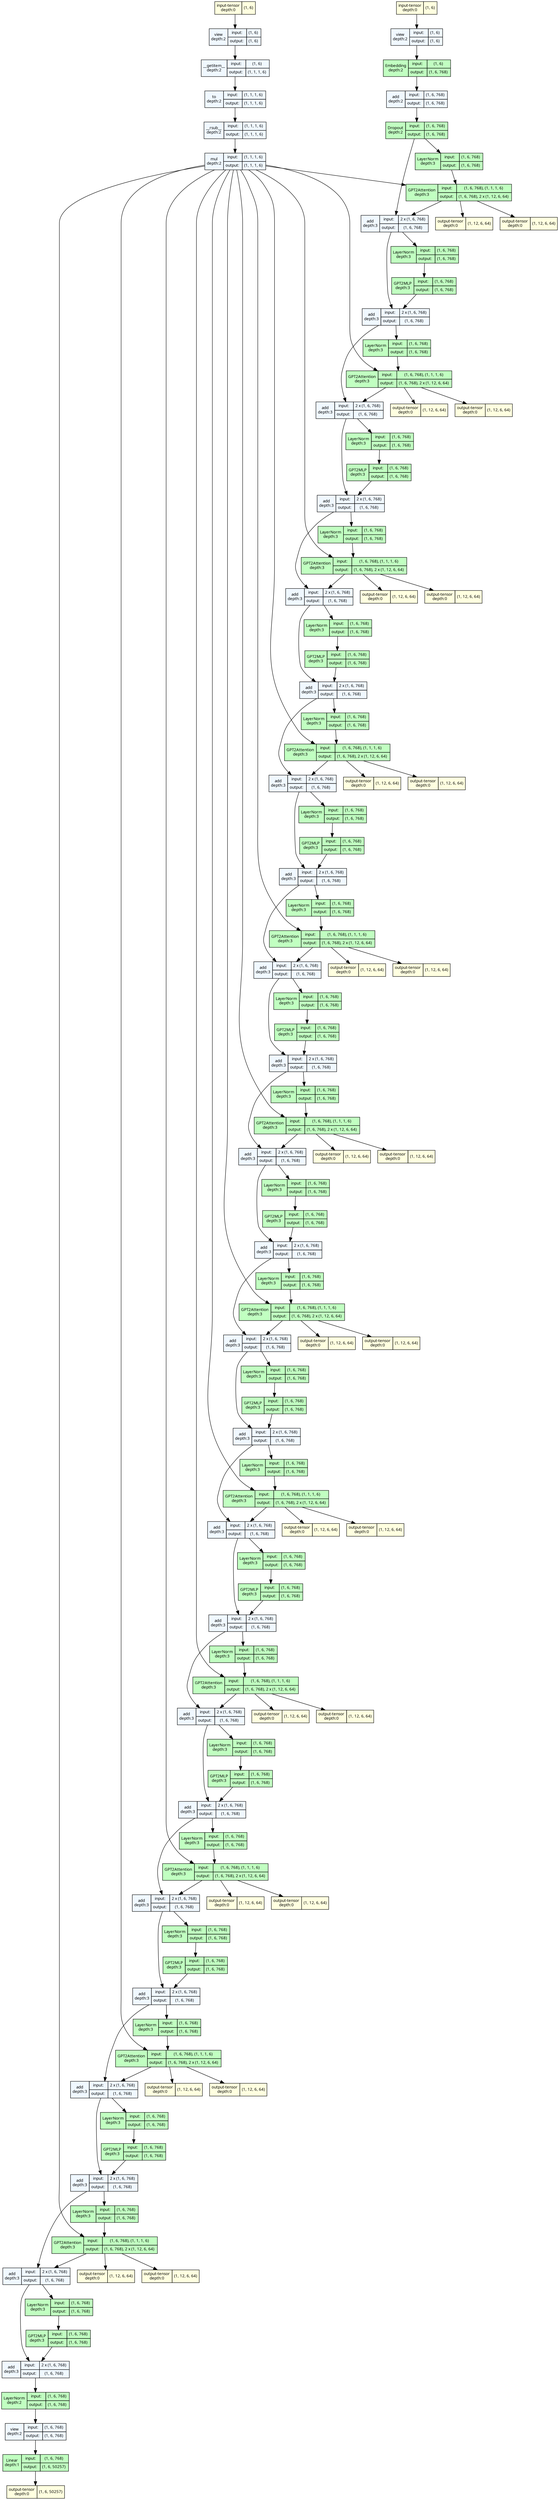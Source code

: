 strict digraph gpt2 {
	graph [ordering=in rankdir=TB size="76.8,76.8"]
	node [align=left fontname="Linux libertine" fontsize=10 height=0.2 margin=0 ranksep=0.1 shape=plaintext style=filled]
	edge [fontsize=10]
	0 [label=<
                    <TABLE BORDER="0" CELLBORDER="1"
                    CELLSPACING="0" CELLPADDING="4">
                        <TR><TD>input-tensor<BR/>depth:0</TD><TD>(1, 6)</TD></TR>
                    </TABLE>> fillcolor=lightyellow]
	1 [label=<
                    <TABLE BORDER="0" CELLBORDER="1"
                    CELLSPACING="0" CELLPADDING="4">
                        <TR><TD>input-tensor<BR/>depth:0</TD><TD>(1, 6)</TD></TR>
                    </TABLE>> fillcolor=lightyellow]
	2 [label=<
                    <TABLE BORDER="0" CELLBORDER="1"
                    CELLSPACING="0" CELLPADDING="4">
                    <TR>
                        <TD ROWSPAN="2">view<BR/>depth:2</TD>
                        <TD COLSPAN="2">input:</TD>
                        <TD COLSPAN="2">(1, 6) </TD>
                    </TR>
                    <TR>
                        <TD COLSPAN="2">output: </TD>
                        <TD COLSPAN="2">(1, 6) </TD>
                    </TR>
                    </TABLE>> fillcolor=aliceblue]
	3 [label=<
                    <TABLE BORDER="0" CELLBORDER="1"
                    CELLSPACING="0" CELLPADDING="4">
                    <TR>
                        <TD ROWSPAN="2">view<BR/>depth:2</TD>
                        <TD COLSPAN="2">input:</TD>
                        <TD COLSPAN="2">(1, 6) </TD>
                    </TR>
                    <TR>
                        <TD COLSPAN="2">output: </TD>
                        <TD COLSPAN="2">(1, 6) </TD>
                    </TR>
                    </TABLE>> fillcolor=aliceblue]
	4 [label=<
                    <TABLE BORDER="0" CELLBORDER="1"
                    CELLSPACING="0" CELLPADDING="4">
                    <TR>
                        <TD ROWSPAN="2">__getitem__<BR/>depth:2</TD>
                        <TD COLSPAN="2">input:</TD>
                        <TD COLSPAN="2">(1, 6) </TD>
                    </TR>
                    <TR>
                        <TD COLSPAN="2">output: </TD>
                        <TD COLSPAN="2">(1, 1, 1, 6) </TD>
                    </TR>
                    </TABLE>> fillcolor=aliceblue]
	5 [label=<
                    <TABLE BORDER="0" CELLBORDER="1"
                    CELLSPACING="0" CELLPADDING="4">
                    <TR>
                        <TD ROWSPAN="2">to<BR/>depth:2</TD>
                        <TD COLSPAN="2">input:</TD>
                        <TD COLSPAN="2">(1, 1, 1, 6) </TD>
                    </TR>
                    <TR>
                        <TD COLSPAN="2">output: </TD>
                        <TD COLSPAN="2">(1, 1, 1, 6) </TD>
                    </TR>
                    </TABLE>> fillcolor=aliceblue]
	6 [label=<
                    <TABLE BORDER="0" CELLBORDER="1"
                    CELLSPACING="0" CELLPADDING="4">
                    <TR>
                        <TD ROWSPAN="2">__rsub__<BR/>depth:2</TD>
                        <TD COLSPAN="2">input:</TD>
                        <TD COLSPAN="2">(1, 1, 1, 6) </TD>
                    </TR>
                    <TR>
                        <TD COLSPAN="2">output: </TD>
                        <TD COLSPAN="2">(1, 1, 1, 6) </TD>
                    </TR>
                    </TABLE>> fillcolor=aliceblue]
	7 [label=<
                    <TABLE BORDER="0" CELLBORDER="1"
                    CELLSPACING="0" CELLPADDING="4">
                    <TR>
                        <TD ROWSPAN="2">mul<BR/>depth:2</TD>
                        <TD COLSPAN="2">input:</TD>
                        <TD COLSPAN="2">(1, 1, 1, 6) </TD>
                    </TR>
                    <TR>
                        <TD COLSPAN="2">output: </TD>
                        <TD COLSPAN="2">(1, 1, 1, 6) </TD>
                    </TR>
                    </TABLE>> fillcolor=aliceblue]
	8 [label=<
                    <TABLE BORDER="0" CELLBORDER="1"
                    CELLSPACING="0" CELLPADDING="4">
                    <TR>
                        <TD ROWSPAN="2">Embedding<BR/>depth:2</TD>
                        <TD COLSPAN="2">input:</TD>
                        <TD COLSPAN="2">(1, 6) </TD>
                    </TR>
                    <TR>
                        <TD COLSPAN="2">output: </TD>
                        <TD COLSPAN="2">(1, 6, 768) </TD>
                    </TR>
                    </TABLE>> fillcolor=darkseagreen1]
	9 [label=<
                    <TABLE BORDER="0" CELLBORDER="1"
                    CELLSPACING="0" CELLPADDING="4">
                    <TR>
                        <TD ROWSPAN="2">add<BR/>depth:2</TD>
                        <TD COLSPAN="2">input:</TD>
                        <TD COLSPAN="2">(1, 6, 768) </TD>
                    </TR>
                    <TR>
                        <TD COLSPAN="2">output: </TD>
                        <TD COLSPAN="2">(1, 6, 768) </TD>
                    </TR>
                    </TABLE>> fillcolor=aliceblue]
	10 [label=<
                    <TABLE BORDER="0" CELLBORDER="1"
                    CELLSPACING="0" CELLPADDING="4">
                    <TR>
                        <TD ROWSPAN="2">Dropout<BR/>depth:2</TD>
                        <TD COLSPAN="2">input:</TD>
                        <TD COLSPAN="2">(1, 6, 768) </TD>
                    </TR>
                    <TR>
                        <TD COLSPAN="2">output: </TD>
                        <TD COLSPAN="2">(1, 6, 768) </TD>
                    </TR>
                    </TABLE>> fillcolor=darkseagreen1]
	11 [label=<
                    <TABLE BORDER="0" CELLBORDER="1"
                    CELLSPACING="0" CELLPADDING="4">
                    <TR>
                        <TD ROWSPAN="2">LayerNorm<BR/>depth:3</TD>
                        <TD COLSPAN="2">input:</TD>
                        <TD COLSPAN="2">(1, 6, 768) </TD>
                    </TR>
                    <TR>
                        <TD COLSPAN="2">output: </TD>
                        <TD COLSPAN="2">(1, 6, 768) </TD>
                    </TR>
                    </TABLE>> fillcolor=darkseagreen1]
	12 [label=<
                    <TABLE BORDER="0" CELLBORDER="1"
                    CELLSPACING="0" CELLPADDING="4">
                    <TR>
                        <TD ROWSPAN="2">GPT2Attention<BR/>depth:3</TD>
                        <TD COLSPAN="2">input:</TD>
                        <TD COLSPAN="2">(1, 6, 768), (1, 1, 1, 6) </TD>
                    </TR>
                    <TR>
                        <TD COLSPAN="2">output: </TD>
                        <TD COLSPAN="2">(1, 6, 768), 2 x (1, 12, 6, 64) </TD>
                    </TR>
                    </TABLE>> fillcolor=darkseagreen1]
	13 [label=<
                    <TABLE BORDER="0" CELLBORDER="1"
                    CELLSPACING="0" CELLPADDING="4">
                        <TR><TD>output-tensor<BR/>depth:0</TD><TD>(1, 12, 6, 64)</TD></TR>
                    </TABLE>> fillcolor=lightyellow]
	14 [label=<
                    <TABLE BORDER="0" CELLBORDER="1"
                    CELLSPACING="0" CELLPADDING="4">
                        <TR><TD>output-tensor<BR/>depth:0</TD><TD>(1, 12, 6, 64)</TD></TR>
                    </TABLE>> fillcolor=lightyellow]
	15 [label=<
                    <TABLE BORDER="0" CELLBORDER="1"
                    CELLSPACING="0" CELLPADDING="4">
                    <TR>
                        <TD ROWSPAN="2">add<BR/>depth:3</TD>
                        <TD COLSPAN="2">input:</TD>
                        <TD COLSPAN="2">2 x (1, 6, 768) </TD>
                    </TR>
                    <TR>
                        <TD COLSPAN="2">output: </TD>
                        <TD COLSPAN="2">(1, 6, 768) </TD>
                    </TR>
                    </TABLE>> fillcolor=aliceblue]
	16 [label=<
                    <TABLE BORDER="0" CELLBORDER="1"
                    CELLSPACING="0" CELLPADDING="4">
                    <TR>
                        <TD ROWSPAN="2">LayerNorm<BR/>depth:3</TD>
                        <TD COLSPAN="2">input:</TD>
                        <TD COLSPAN="2">(1, 6, 768) </TD>
                    </TR>
                    <TR>
                        <TD COLSPAN="2">output: </TD>
                        <TD COLSPAN="2">(1, 6, 768) </TD>
                    </TR>
                    </TABLE>> fillcolor=darkseagreen1]
	17 [label=<
                    <TABLE BORDER="0" CELLBORDER="1"
                    CELLSPACING="0" CELLPADDING="4">
                    <TR>
                        <TD ROWSPAN="2">GPT2MLP<BR/>depth:3</TD>
                        <TD COLSPAN="2">input:</TD>
                        <TD COLSPAN="2">(1, 6, 768) </TD>
                    </TR>
                    <TR>
                        <TD COLSPAN="2">output: </TD>
                        <TD COLSPAN="2">(1, 6, 768) </TD>
                    </TR>
                    </TABLE>> fillcolor=darkseagreen1]
	18 [label=<
                    <TABLE BORDER="0" CELLBORDER="1"
                    CELLSPACING="0" CELLPADDING="4">
                    <TR>
                        <TD ROWSPAN="2">add<BR/>depth:3</TD>
                        <TD COLSPAN="2">input:</TD>
                        <TD COLSPAN="2">2 x (1, 6, 768) </TD>
                    </TR>
                    <TR>
                        <TD COLSPAN="2">output: </TD>
                        <TD COLSPAN="2">(1, 6, 768) </TD>
                    </TR>
                    </TABLE>> fillcolor=aliceblue]
	19 [label=<
                    <TABLE BORDER="0" CELLBORDER="1"
                    CELLSPACING="0" CELLPADDING="4">
                    <TR>
                        <TD ROWSPAN="2">LayerNorm<BR/>depth:3</TD>
                        <TD COLSPAN="2">input:</TD>
                        <TD COLSPAN="2">(1, 6, 768) </TD>
                    </TR>
                    <TR>
                        <TD COLSPAN="2">output: </TD>
                        <TD COLSPAN="2">(1, 6, 768) </TD>
                    </TR>
                    </TABLE>> fillcolor=darkseagreen1]
	20 [label=<
                    <TABLE BORDER="0" CELLBORDER="1"
                    CELLSPACING="0" CELLPADDING="4">
                    <TR>
                        <TD ROWSPAN="2">GPT2Attention<BR/>depth:3</TD>
                        <TD COLSPAN="2">input:</TD>
                        <TD COLSPAN="2">(1, 6, 768), (1, 1, 1, 6) </TD>
                    </TR>
                    <TR>
                        <TD COLSPAN="2">output: </TD>
                        <TD COLSPAN="2">(1, 6, 768), 2 x (1, 12, 6, 64) </TD>
                    </TR>
                    </TABLE>> fillcolor=darkseagreen1]
	21 [label=<
                    <TABLE BORDER="0" CELLBORDER="1"
                    CELLSPACING="0" CELLPADDING="4">
                        <TR><TD>output-tensor<BR/>depth:0</TD><TD>(1, 12, 6, 64)</TD></TR>
                    </TABLE>> fillcolor=lightyellow]
	22 [label=<
                    <TABLE BORDER="0" CELLBORDER="1"
                    CELLSPACING="0" CELLPADDING="4">
                        <TR><TD>output-tensor<BR/>depth:0</TD><TD>(1, 12, 6, 64)</TD></TR>
                    </TABLE>> fillcolor=lightyellow]
	23 [label=<
                    <TABLE BORDER="0" CELLBORDER="1"
                    CELLSPACING="0" CELLPADDING="4">
                    <TR>
                        <TD ROWSPAN="2">add<BR/>depth:3</TD>
                        <TD COLSPAN="2">input:</TD>
                        <TD COLSPAN="2">2 x (1, 6, 768) </TD>
                    </TR>
                    <TR>
                        <TD COLSPAN="2">output: </TD>
                        <TD COLSPAN="2">(1, 6, 768) </TD>
                    </TR>
                    </TABLE>> fillcolor=aliceblue]
	24 [label=<
                    <TABLE BORDER="0" CELLBORDER="1"
                    CELLSPACING="0" CELLPADDING="4">
                    <TR>
                        <TD ROWSPAN="2">LayerNorm<BR/>depth:3</TD>
                        <TD COLSPAN="2">input:</TD>
                        <TD COLSPAN="2">(1, 6, 768) </TD>
                    </TR>
                    <TR>
                        <TD COLSPAN="2">output: </TD>
                        <TD COLSPAN="2">(1, 6, 768) </TD>
                    </TR>
                    </TABLE>> fillcolor=darkseagreen1]
	25 [label=<
                    <TABLE BORDER="0" CELLBORDER="1"
                    CELLSPACING="0" CELLPADDING="4">
                    <TR>
                        <TD ROWSPAN="2">GPT2MLP<BR/>depth:3</TD>
                        <TD COLSPAN="2">input:</TD>
                        <TD COLSPAN="2">(1, 6, 768) </TD>
                    </TR>
                    <TR>
                        <TD COLSPAN="2">output: </TD>
                        <TD COLSPAN="2">(1, 6, 768) </TD>
                    </TR>
                    </TABLE>> fillcolor=darkseagreen1]
	26 [label=<
                    <TABLE BORDER="0" CELLBORDER="1"
                    CELLSPACING="0" CELLPADDING="4">
                    <TR>
                        <TD ROWSPAN="2">add<BR/>depth:3</TD>
                        <TD COLSPAN="2">input:</TD>
                        <TD COLSPAN="2">2 x (1, 6, 768) </TD>
                    </TR>
                    <TR>
                        <TD COLSPAN="2">output: </TD>
                        <TD COLSPAN="2">(1, 6, 768) </TD>
                    </TR>
                    </TABLE>> fillcolor=aliceblue]
	27 [label=<
                    <TABLE BORDER="0" CELLBORDER="1"
                    CELLSPACING="0" CELLPADDING="4">
                    <TR>
                        <TD ROWSPAN="2">LayerNorm<BR/>depth:3</TD>
                        <TD COLSPAN="2">input:</TD>
                        <TD COLSPAN="2">(1, 6, 768) </TD>
                    </TR>
                    <TR>
                        <TD COLSPAN="2">output: </TD>
                        <TD COLSPAN="2">(1, 6, 768) </TD>
                    </TR>
                    </TABLE>> fillcolor=darkseagreen1]
	28 [label=<
                    <TABLE BORDER="0" CELLBORDER="1"
                    CELLSPACING="0" CELLPADDING="4">
                    <TR>
                        <TD ROWSPAN="2">GPT2Attention<BR/>depth:3</TD>
                        <TD COLSPAN="2">input:</TD>
                        <TD COLSPAN="2">(1, 6, 768), (1, 1, 1, 6) </TD>
                    </TR>
                    <TR>
                        <TD COLSPAN="2">output: </TD>
                        <TD COLSPAN="2">(1, 6, 768), 2 x (1, 12, 6, 64) </TD>
                    </TR>
                    </TABLE>> fillcolor=darkseagreen1]
	29 [label=<
                    <TABLE BORDER="0" CELLBORDER="1"
                    CELLSPACING="0" CELLPADDING="4">
                        <TR><TD>output-tensor<BR/>depth:0</TD><TD>(1, 12, 6, 64)</TD></TR>
                    </TABLE>> fillcolor=lightyellow]
	30 [label=<
                    <TABLE BORDER="0" CELLBORDER="1"
                    CELLSPACING="0" CELLPADDING="4">
                        <TR><TD>output-tensor<BR/>depth:0</TD><TD>(1, 12, 6, 64)</TD></TR>
                    </TABLE>> fillcolor=lightyellow]
	31 [label=<
                    <TABLE BORDER="0" CELLBORDER="1"
                    CELLSPACING="0" CELLPADDING="4">
                    <TR>
                        <TD ROWSPAN="2">add<BR/>depth:3</TD>
                        <TD COLSPAN="2">input:</TD>
                        <TD COLSPAN="2">2 x (1, 6, 768) </TD>
                    </TR>
                    <TR>
                        <TD COLSPAN="2">output: </TD>
                        <TD COLSPAN="2">(1, 6, 768) </TD>
                    </TR>
                    </TABLE>> fillcolor=aliceblue]
	32 [label=<
                    <TABLE BORDER="0" CELLBORDER="1"
                    CELLSPACING="0" CELLPADDING="4">
                    <TR>
                        <TD ROWSPAN="2">LayerNorm<BR/>depth:3</TD>
                        <TD COLSPAN="2">input:</TD>
                        <TD COLSPAN="2">(1, 6, 768) </TD>
                    </TR>
                    <TR>
                        <TD COLSPAN="2">output: </TD>
                        <TD COLSPAN="2">(1, 6, 768) </TD>
                    </TR>
                    </TABLE>> fillcolor=darkseagreen1]
	33 [label=<
                    <TABLE BORDER="0" CELLBORDER="1"
                    CELLSPACING="0" CELLPADDING="4">
                    <TR>
                        <TD ROWSPAN="2">GPT2MLP<BR/>depth:3</TD>
                        <TD COLSPAN="2">input:</TD>
                        <TD COLSPAN="2">(1, 6, 768) </TD>
                    </TR>
                    <TR>
                        <TD COLSPAN="2">output: </TD>
                        <TD COLSPAN="2">(1, 6, 768) </TD>
                    </TR>
                    </TABLE>> fillcolor=darkseagreen1]
	34 [label=<
                    <TABLE BORDER="0" CELLBORDER="1"
                    CELLSPACING="0" CELLPADDING="4">
                    <TR>
                        <TD ROWSPAN="2">add<BR/>depth:3</TD>
                        <TD COLSPAN="2">input:</TD>
                        <TD COLSPAN="2">2 x (1, 6, 768) </TD>
                    </TR>
                    <TR>
                        <TD COLSPAN="2">output: </TD>
                        <TD COLSPAN="2">(1, 6, 768) </TD>
                    </TR>
                    </TABLE>> fillcolor=aliceblue]
	35 [label=<
                    <TABLE BORDER="0" CELLBORDER="1"
                    CELLSPACING="0" CELLPADDING="4">
                    <TR>
                        <TD ROWSPAN="2">LayerNorm<BR/>depth:3</TD>
                        <TD COLSPAN="2">input:</TD>
                        <TD COLSPAN="2">(1, 6, 768) </TD>
                    </TR>
                    <TR>
                        <TD COLSPAN="2">output: </TD>
                        <TD COLSPAN="2">(1, 6, 768) </TD>
                    </TR>
                    </TABLE>> fillcolor=darkseagreen1]
	36 [label=<
                    <TABLE BORDER="0" CELLBORDER="1"
                    CELLSPACING="0" CELLPADDING="4">
                    <TR>
                        <TD ROWSPAN="2">GPT2Attention<BR/>depth:3</TD>
                        <TD COLSPAN="2">input:</TD>
                        <TD COLSPAN="2">(1, 6, 768), (1, 1, 1, 6) </TD>
                    </TR>
                    <TR>
                        <TD COLSPAN="2">output: </TD>
                        <TD COLSPAN="2">(1, 6, 768), 2 x (1, 12, 6, 64) </TD>
                    </TR>
                    </TABLE>> fillcolor=darkseagreen1]
	37 [label=<
                    <TABLE BORDER="0" CELLBORDER="1"
                    CELLSPACING="0" CELLPADDING="4">
                        <TR><TD>output-tensor<BR/>depth:0</TD><TD>(1, 12, 6, 64)</TD></TR>
                    </TABLE>> fillcolor=lightyellow]
	38 [label=<
                    <TABLE BORDER="0" CELLBORDER="1"
                    CELLSPACING="0" CELLPADDING="4">
                        <TR><TD>output-tensor<BR/>depth:0</TD><TD>(1, 12, 6, 64)</TD></TR>
                    </TABLE>> fillcolor=lightyellow]
	39 [label=<
                    <TABLE BORDER="0" CELLBORDER="1"
                    CELLSPACING="0" CELLPADDING="4">
                    <TR>
                        <TD ROWSPAN="2">add<BR/>depth:3</TD>
                        <TD COLSPAN="2">input:</TD>
                        <TD COLSPAN="2">2 x (1, 6, 768) </TD>
                    </TR>
                    <TR>
                        <TD COLSPAN="2">output: </TD>
                        <TD COLSPAN="2">(1, 6, 768) </TD>
                    </TR>
                    </TABLE>> fillcolor=aliceblue]
	40 [label=<
                    <TABLE BORDER="0" CELLBORDER="1"
                    CELLSPACING="0" CELLPADDING="4">
                    <TR>
                        <TD ROWSPAN="2">LayerNorm<BR/>depth:3</TD>
                        <TD COLSPAN="2">input:</TD>
                        <TD COLSPAN="2">(1, 6, 768) </TD>
                    </TR>
                    <TR>
                        <TD COLSPAN="2">output: </TD>
                        <TD COLSPAN="2">(1, 6, 768) </TD>
                    </TR>
                    </TABLE>> fillcolor=darkseagreen1]
	41 [label=<
                    <TABLE BORDER="0" CELLBORDER="1"
                    CELLSPACING="0" CELLPADDING="4">
                    <TR>
                        <TD ROWSPAN="2">GPT2MLP<BR/>depth:3</TD>
                        <TD COLSPAN="2">input:</TD>
                        <TD COLSPAN="2">(1, 6, 768) </TD>
                    </TR>
                    <TR>
                        <TD COLSPAN="2">output: </TD>
                        <TD COLSPAN="2">(1, 6, 768) </TD>
                    </TR>
                    </TABLE>> fillcolor=darkseagreen1]
	42 [label=<
                    <TABLE BORDER="0" CELLBORDER="1"
                    CELLSPACING="0" CELLPADDING="4">
                    <TR>
                        <TD ROWSPAN="2">add<BR/>depth:3</TD>
                        <TD COLSPAN="2">input:</TD>
                        <TD COLSPAN="2">2 x (1, 6, 768) </TD>
                    </TR>
                    <TR>
                        <TD COLSPAN="2">output: </TD>
                        <TD COLSPAN="2">(1, 6, 768) </TD>
                    </TR>
                    </TABLE>> fillcolor=aliceblue]
	43 [label=<
                    <TABLE BORDER="0" CELLBORDER="1"
                    CELLSPACING="0" CELLPADDING="4">
                    <TR>
                        <TD ROWSPAN="2">LayerNorm<BR/>depth:3</TD>
                        <TD COLSPAN="2">input:</TD>
                        <TD COLSPAN="2">(1, 6, 768) </TD>
                    </TR>
                    <TR>
                        <TD COLSPAN="2">output: </TD>
                        <TD COLSPAN="2">(1, 6, 768) </TD>
                    </TR>
                    </TABLE>> fillcolor=darkseagreen1]
	44 [label=<
                    <TABLE BORDER="0" CELLBORDER="1"
                    CELLSPACING="0" CELLPADDING="4">
                    <TR>
                        <TD ROWSPAN="2">GPT2Attention<BR/>depth:3</TD>
                        <TD COLSPAN="2">input:</TD>
                        <TD COLSPAN="2">(1, 6, 768), (1, 1, 1, 6) </TD>
                    </TR>
                    <TR>
                        <TD COLSPAN="2">output: </TD>
                        <TD COLSPAN="2">(1, 6, 768), 2 x (1, 12, 6, 64) </TD>
                    </TR>
                    </TABLE>> fillcolor=darkseagreen1]
	45 [label=<
                    <TABLE BORDER="0" CELLBORDER="1"
                    CELLSPACING="0" CELLPADDING="4">
                        <TR><TD>output-tensor<BR/>depth:0</TD><TD>(1, 12, 6, 64)</TD></TR>
                    </TABLE>> fillcolor=lightyellow]
	46 [label=<
                    <TABLE BORDER="0" CELLBORDER="1"
                    CELLSPACING="0" CELLPADDING="4">
                        <TR><TD>output-tensor<BR/>depth:0</TD><TD>(1, 12, 6, 64)</TD></TR>
                    </TABLE>> fillcolor=lightyellow]
	47 [label=<
                    <TABLE BORDER="0" CELLBORDER="1"
                    CELLSPACING="0" CELLPADDING="4">
                    <TR>
                        <TD ROWSPAN="2">add<BR/>depth:3</TD>
                        <TD COLSPAN="2">input:</TD>
                        <TD COLSPAN="2">2 x (1, 6, 768) </TD>
                    </TR>
                    <TR>
                        <TD COLSPAN="2">output: </TD>
                        <TD COLSPAN="2">(1, 6, 768) </TD>
                    </TR>
                    </TABLE>> fillcolor=aliceblue]
	48 [label=<
                    <TABLE BORDER="0" CELLBORDER="1"
                    CELLSPACING="0" CELLPADDING="4">
                    <TR>
                        <TD ROWSPAN="2">LayerNorm<BR/>depth:3</TD>
                        <TD COLSPAN="2">input:</TD>
                        <TD COLSPAN="2">(1, 6, 768) </TD>
                    </TR>
                    <TR>
                        <TD COLSPAN="2">output: </TD>
                        <TD COLSPAN="2">(1, 6, 768) </TD>
                    </TR>
                    </TABLE>> fillcolor=darkseagreen1]
	49 [label=<
                    <TABLE BORDER="0" CELLBORDER="1"
                    CELLSPACING="0" CELLPADDING="4">
                    <TR>
                        <TD ROWSPAN="2">GPT2MLP<BR/>depth:3</TD>
                        <TD COLSPAN="2">input:</TD>
                        <TD COLSPAN="2">(1, 6, 768) </TD>
                    </TR>
                    <TR>
                        <TD COLSPAN="2">output: </TD>
                        <TD COLSPAN="2">(1, 6, 768) </TD>
                    </TR>
                    </TABLE>> fillcolor=darkseagreen1]
	50 [label=<
                    <TABLE BORDER="0" CELLBORDER="1"
                    CELLSPACING="0" CELLPADDING="4">
                    <TR>
                        <TD ROWSPAN="2">add<BR/>depth:3</TD>
                        <TD COLSPAN="2">input:</TD>
                        <TD COLSPAN="2">2 x (1, 6, 768) </TD>
                    </TR>
                    <TR>
                        <TD COLSPAN="2">output: </TD>
                        <TD COLSPAN="2">(1, 6, 768) </TD>
                    </TR>
                    </TABLE>> fillcolor=aliceblue]
	51 [label=<
                    <TABLE BORDER="0" CELLBORDER="1"
                    CELLSPACING="0" CELLPADDING="4">
                    <TR>
                        <TD ROWSPAN="2">LayerNorm<BR/>depth:3</TD>
                        <TD COLSPAN="2">input:</TD>
                        <TD COLSPAN="2">(1, 6, 768) </TD>
                    </TR>
                    <TR>
                        <TD COLSPAN="2">output: </TD>
                        <TD COLSPAN="2">(1, 6, 768) </TD>
                    </TR>
                    </TABLE>> fillcolor=darkseagreen1]
	52 [label=<
                    <TABLE BORDER="0" CELLBORDER="1"
                    CELLSPACING="0" CELLPADDING="4">
                    <TR>
                        <TD ROWSPAN="2">GPT2Attention<BR/>depth:3</TD>
                        <TD COLSPAN="2">input:</TD>
                        <TD COLSPAN="2">(1, 6, 768), (1, 1, 1, 6) </TD>
                    </TR>
                    <TR>
                        <TD COLSPAN="2">output: </TD>
                        <TD COLSPAN="2">(1, 6, 768), 2 x (1, 12, 6, 64) </TD>
                    </TR>
                    </TABLE>> fillcolor=darkseagreen1]
	53 [label=<
                    <TABLE BORDER="0" CELLBORDER="1"
                    CELLSPACING="0" CELLPADDING="4">
                        <TR><TD>output-tensor<BR/>depth:0</TD><TD>(1, 12, 6, 64)</TD></TR>
                    </TABLE>> fillcolor=lightyellow]
	54 [label=<
                    <TABLE BORDER="0" CELLBORDER="1"
                    CELLSPACING="0" CELLPADDING="4">
                        <TR><TD>output-tensor<BR/>depth:0</TD><TD>(1, 12, 6, 64)</TD></TR>
                    </TABLE>> fillcolor=lightyellow]
	55 [label=<
                    <TABLE BORDER="0" CELLBORDER="1"
                    CELLSPACING="0" CELLPADDING="4">
                    <TR>
                        <TD ROWSPAN="2">add<BR/>depth:3</TD>
                        <TD COLSPAN="2">input:</TD>
                        <TD COLSPAN="2">2 x (1, 6, 768) </TD>
                    </TR>
                    <TR>
                        <TD COLSPAN="2">output: </TD>
                        <TD COLSPAN="2">(1, 6, 768) </TD>
                    </TR>
                    </TABLE>> fillcolor=aliceblue]
	56 [label=<
                    <TABLE BORDER="0" CELLBORDER="1"
                    CELLSPACING="0" CELLPADDING="4">
                    <TR>
                        <TD ROWSPAN="2">LayerNorm<BR/>depth:3</TD>
                        <TD COLSPAN="2">input:</TD>
                        <TD COLSPAN="2">(1, 6, 768) </TD>
                    </TR>
                    <TR>
                        <TD COLSPAN="2">output: </TD>
                        <TD COLSPAN="2">(1, 6, 768) </TD>
                    </TR>
                    </TABLE>> fillcolor=darkseagreen1]
	57 [label=<
                    <TABLE BORDER="0" CELLBORDER="1"
                    CELLSPACING="0" CELLPADDING="4">
                    <TR>
                        <TD ROWSPAN="2">GPT2MLP<BR/>depth:3</TD>
                        <TD COLSPAN="2">input:</TD>
                        <TD COLSPAN="2">(1, 6, 768) </TD>
                    </TR>
                    <TR>
                        <TD COLSPAN="2">output: </TD>
                        <TD COLSPAN="2">(1, 6, 768) </TD>
                    </TR>
                    </TABLE>> fillcolor=darkseagreen1]
	58 [label=<
                    <TABLE BORDER="0" CELLBORDER="1"
                    CELLSPACING="0" CELLPADDING="4">
                    <TR>
                        <TD ROWSPAN="2">add<BR/>depth:3</TD>
                        <TD COLSPAN="2">input:</TD>
                        <TD COLSPAN="2">2 x (1, 6, 768) </TD>
                    </TR>
                    <TR>
                        <TD COLSPAN="2">output: </TD>
                        <TD COLSPAN="2">(1, 6, 768) </TD>
                    </TR>
                    </TABLE>> fillcolor=aliceblue]
	59 [label=<
                    <TABLE BORDER="0" CELLBORDER="1"
                    CELLSPACING="0" CELLPADDING="4">
                    <TR>
                        <TD ROWSPAN="2">LayerNorm<BR/>depth:3</TD>
                        <TD COLSPAN="2">input:</TD>
                        <TD COLSPAN="2">(1, 6, 768) </TD>
                    </TR>
                    <TR>
                        <TD COLSPAN="2">output: </TD>
                        <TD COLSPAN="2">(1, 6, 768) </TD>
                    </TR>
                    </TABLE>> fillcolor=darkseagreen1]
	60 [label=<
                    <TABLE BORDER="0" CELLBORDER="1"
                    CELLSPACING="0" CELLPADDING="4">
                    <TR>
                        <TD ROWSPAN="2">GPT2Attention<BR/>depth:3</TD>
                        <TD COLSPAN="2">input:</TD>
                        <TD COLSPAN="2">(1, 6, 768), (1, 1, 1, 6) </TD>
                    </TR>
                    <TR>
                        <TD COLSPAN="2">output: </TD>
                        <TD COLSPAN="2">(1, 6, 768), 2 x (1, 12, 6, 64) </TD>
                    </TR>
                    </TABLE>> fillcolor=darkseagreen1]
	61 [label=<
                    <TABLE BORDER="0" CELLBORDER="1"
                    CELLSPACING="0" CELLPADDING="4">
                        <TR><TD>output-tensor<BR/>depth:0</TD><TD>(1, 12, 6, 64)</TD></TR>
                    </TABLE>> fillcolor=lightyellow]
	62 [label=<
                    <TABLE BORDER="0" CELLBORDER="1"
                    CELLSPACING="0" CELLPADDING="4">
                        <TR><TD>output-tensor<BR/>depth:0</TD><TD>(1, 12, 6, 64)</TD></TR>
                    </TABLE>> fillcolor=lightyellow]
	63 [label=<
                    <TABLE BORDER="0" CELLBORDER="1"
                    CELLSPACING="0" CELLPADDING="4">
                    <TR>
                        <TD ROWSPAN="2">add<BR/>depth:3</TD>
                        <TD COLSPAN="2">input:</TD>
                        <TD COLSPAN="2">2 x (1, 6, 768) </TD>
                    </TR>
                    <TR>
                        <TD COLSPAN="2">output: </TD>
                        <TD COLSPAN="2">(1, 6, 768) </TD>
                    </TR>
                    </TABLE>> fillcolor=aliceblue]
	64 [label=<
                    <TABLE BORDER="0" CELLBORDER="1"
                    CELLSPACING="0" CELLPADDING="4">
                    <TR>
                        <TD ROWSPAN="2">LayerNorm<BR/>depth:3</TD>
                        <TD COLSPAN="2">input:</TD>
                        <TD COLSPAN="2">(1, 6, 768) </TD>
                    </TR>
                    <TR>
                        <TD COLSPAN="2">output: </TD>
                        <TD COLSPAN="2">(1, 6, 768) </TD>
                    </TR>
                    </TABLE>> fillcolor=darkseagreen1]
	65 [label=<
                    <TABLE BORDER="0" CELLBORDER="1"
                    CELLSPACING="0" CELLPADDING="4">
                    <TR>
                        <TD ROWSPAN="2">GPT2MLP<BR/>depth:3</TD>
                        <TD COLSPAN="2">input:</TD>
                        <TD COLSPAN="2">(1, 6, 768) </TD>
                    </TR>
                    <TR>
                        <TD COLSPAN="2">output: </TD>
                        <TD COLSPAN="2">(1, 6, 768) </TD>
                    </TR>
                    </TABLE>> fillcolor=darkseagreen1]
	66 [label=<
                    <TABLE BORDER="0" CELLBORDER="1"
                    CELLSPACING="0" CELLPADDING="4">
                    <TR>
                        <TD ROWSPAN="2">add<BR/>depth:3</TD>
                        <TD COLSPAN="2">input:</TD>
                        <TD COLSPAN="2">2 x (1, 6, 768) </TD>
                    </TR>
                    <TR>
                        <TD COLSPAN="2">output: </TD>
                        <TD COLSPAN="2">(1, 6, 768) </TD>
                    </TR>
                    </TABLE>> fillcolor=aliceblue]
	67 [label=<
                    <TABLE BORDER="0" CELLBORDER="1"
                    CELLSPACING="0" CELLPADDING="4">
                    <TR>
                        <TD ROWSPAN="2">LayerNorm<BR/>depth:3</TD>
                        <TD COLSPAN="2">input:</TD>
                        <TD COLSPAN="2">(1, 6, 768) </TD>
                    </TR>
                    <TR>
                        <TD COLSPAN="2">output: </TD>
                        <TD COLSPAN="2">(1, 6, 768) </TD>
                    </TR>
                    </TABLE>> fillcolor=darkseagreen1]
	68 [label=<
                    <TABLE BORDER="0" CELLBORDER="1"
                    CELLSPACING="0" CELLPADDING="4">
                    <TR>
                        <TD ROWSPAN="2">GPT2Attention<BR/>depth:3</TD>
                        <TD COLSPAN="2">input:</TD>
                        <TD COLSPAN="2">(1, 6, 768), (1, 1, 1, 6) </TD>
                    </TR>
                    <TR>
                        <TD COLSPAN="2">output: </TD>
                        <TD COLSPAN="2">(1, 6, 768), 2 x (1, 12, 6, 64) </TD>
                    </TR>
                    </TABLE>> fillcolor=darkseagreen1]
	69 [label=<
                    <TABLE BORDER="0" CELLBORDER="1"
                    CELLSPACING="0" CELLPADDING="4">
                        <TR><TD>output-tensor<BR/>depth:0</TD><TD>(1, 12, 6, 64)</TD></TR>
                    </TABLE>> fillcolor=lightyellow]
	70 [label=<
                    <TABLE BORDER="0" CELLBORDER="1"
                    CELLSPACING="0" CELLPADDING="4">
                        <TR><TD>output-tensor<BR/>depth:0</TD><TD>(1, 12, 6, 64)</TD></TR>
                    </TABLE>> fillcolor=lightyellow]
	71 [label=<
                    <TABLE BORDER="0" CELLBORDER="1"
                    CELLSPACING="0" CELLPADDING="4">
                    <TR>
                        <TD ROWSPAN="2">add<BR/>depth:3</TD>
                        <TD COLSPAN="2">input:</TD>
                        <TD COLSPAN="2">2 x (1, 6, 768) </TD>
                    </TR>
                    <TR>
                        <TD COLSPAN="2">output: </TD>
                        <TD COLSPAN="2">(1, 6, 768) </TD>
                    </TR>
                    </TABLE>> fillcolor=aliceblue]
	72 [label=<
                    <TABLE BORDER="0" CELLBORDER="1"
                    CELLSPACING="0" CELLPADDING="4">
                    <TR>
                        <TD ROWSPAN="2">LayerNorm<BR/>depth:3</TD>
                        <TD COLSPAN="2">input:</TD>
                        <TD COLSPAN="2">(1, 6, 768) </TD>
                    </TR>
                    <TR>
                        <TD COLSPAN="2">output: </TD>
                        <TD COLSPAN="2">(1, 6, 768) </TD>
                    </TR>
                    </TABLE>> fillcolor=darkseagreen1]
	73 [label=<
                    <TABLE BORDER="0" CELLBORDER="1"
                    CELLSPACING="0" CELLPADDING="4">
                    <TR>
                        <TD ROWSPAN="2">GPT2MLP<BR/>depth:3</TD>
                        <TD COLSPAN="2">input:</TD>
                        <TD COLSPAN="2">(1, 6, 768) </TD>
                    </TR>
                    <TR>
                        <TD COLSPAN="2">output: </TD>
                        <TD COLSPAN="2">(1, 6, 768) </TD>
                    </TR>
                    </TABLE>> fillcolor=darkseagreen1]
	74 [label=<
                    <TABLE BORDER="0" CELLBORDER="1"
                    CELLSPACING="0" CELLPADDING="4">
                    <TR>
                        <TD ROWSPAN="2">add<BR/>depth:3</TD>
                        <TD COLSPAN="2">input:</TD>
                        <TD COLSPAN="2">2 x (1, 6, 768) </TD>
                    </TR>
                    <TR>
                        <TD COLSPAN="2">output: </TD>
                        <TD COLSPAN="2">(1, 6, 768) </TD>
                    </TR>
                    </TABLE>> fillcolor=aliceblue]
	75 [label=<
                    <TABLE BORDER="0" CELLBORDER="1"
                    CELLSPACING="0" CELLPADDING="4">
                    <TR>
                        <TD ROWSPAN="2">LayerNorm<BR/>depth:3</TD>
                        <TD COLSPAN="2">input:</TD>
                        <TD COLSPAN="2">(1, 6, 768) </TD>
                    </TR>
                    <TR>
                        <TD COLSPAN="2">output: </TD>
                        <TD COLSPAN="2">(1, 6, 768) </TD>
                    </TR>
                    </TABLE>> fillcolor=darkseagreen1]
	76 [label=<
                    <TABLE BORDER="0" CELLBORDER="1"
                    CELLSPACING="0" CELLPADDING="4">
                    <TR>
                        <TD ROWSPAN="2">GPT2Attention<BR/>depth:3</TD>
                        <TD COLSPAN="2">input:</TD>
                        <TD COLSPAN="2">(1, 6, 768), (1, 1, 1, 6) </TD>
                    </TR>
                    <TR>
                        <TD COLSPAN="2">output: </TD>
                        <TD COLSPAN="2">(1, 6, 768), 2 x (1, 12, 6, 64) </TD>
                    </TR>
                    </TABLE>> fillcolor=darkseagreen1]
	77 [label=<
                    <TABLE BORDER="0" CELLBORDER="1"
                    CELLSPACING="0" CELLPADDING="4">
                        <TR><TD>output-tensor<BR/>depth:0</TD><TD>(1, 12, 6, 64)</TD></TR>
                    </TABLE>> fillcolor=lightyellow]
	78 [label=<
                    <TABLE BORDER="0" CELLBORDER="1"
                    CELLSPACING="0" CELLPADDING="4">
                        <TR><TD>output-tensor<BR/>depth:0</TD><TD>(1, 12, 6, 64)</TD></TR>
                    </TABLE>> fillcolor=lightyellow]
	79 [label=<
                    <TABLE BORDER="0" CELLBORDER="1"
                    CELLSPACING="0" CELLPADDING="4">
                    <TR>
                        <TD ROWSPAN="2">add<BR/>depth:3</TD>
                        <TD COLSPAN="2">input:</TD>
                        <TD COLSPAN="2">2 x (1, 6, 768) </TD>
                    </TR>
                    <TR>
                        <TD COLSPAN="2">output: </TD>
                        <TD COLSPAN="2">(1, 6, 768) </TD>
                    </TR>
                    </TABLE>> fillcolor=aliceblue]
	80 [label=<
                    <TABLE BORDER="0" CELLBORDER="1"
                    CELLSPACING="0" CELLPADDING="4">
                    <TR>
                        <TD ROWSPAN="2">LayerNorm<BR/>depth:3</TD>
                        <TD COLSPAN="2">input:</TD>
                        <TD COLSPAN="2">(1, 6, 768) </TD>
                    </TR>
                    <TR>
                        <TD COLSPAN="2">output: </TD>
                        <TD COLSPAN="2">(1, 6, 768) </TD>
                    </TR>
                    </TABLE>> fillcolor=darkseagreen1]
	81 [label=<
                    <TABLE BORDER="0" CELLBORDER="1"
                    CELLSPACING="0" CELLPADDING="4">
                    <TR>
                        <TD ROWSPAN="2">GPT2MLP<BR/>depth:3</TD>
                        <TD COLSPAN="2">input:</TD>
                        <TD COLSPAN="2">(1, 6, 768) </TD>
                    </TR>
                    <TR>
                        <TD COLSPAN="2">output: </TD>
                        <TD COLSPAN="2">(1, 6, 768) </TD>
                    </TR>
                    </TABLE>> fillcolor=darkseagreen1]
	82 [label=<
                    <TABLE BORDER="0" CELLBORDER="1"
                    CELLSPACING="0" CELLPADDING="4">
                    <TR>
                        <TD ROWSPAN="2">add<BR/>depth:3</TD>
                        <TD COLSPAN="2">input:</TD>
                        <TD COLSPAN="2">2 x (1, 6, 768) </TD>
                    </TR>
                    <TR>
                        <TD COLSPAN="2">output: </TD>
                        <TD COLSPAN="2">(1, 6, 768) </TD>
                    </TR>
                    </TABLE>> fillcolor=aliceblue]
	83 [label=<
                    <TABLE BORDER="0" CELLBORDER="1"
                    CELLSPACING="0" CELLPADDING="4">
                    <TR>
                        <TD ROWSPAN="2">LayerNorm<BR/>depth:3</TD>
                        <TD COLSPAN="2">input:</TD>
                        <TD COLSPAN="2">(1, 6, 768) </TD>
                    </TR>
                    <TR>
                        <TD COLSPAN="2">output: </TD>
                        <TD COLSPAN="2">(1, 6, 768) </TD>
                    </TR>
                    </TABLE>> fillcolor=darkseagreen1]
	84 [label=<
                    <TABLE BORDER="0" CELLBORDER="1"
                    CELLSPACING="0" CELLPADDING="4">
                    <TR>
                        <TD ROWSPAN="2">GPT2Attention<BR/>depth:3</TD>
                        <TD COLSPAN="2">input:</TD>
                        <TD COLSPAN="2">(1, 6, 768), (1, 1, 1, 6) </TD>
                    </TR>
                    <TR>
                        <TD COLSPAN="2">output: </TD>
                        <TD COLSPAN="2">(1, 6, 768), 2 x (1, 12, 6, 64) </TD>
                    </TR>
                    </TABLE>> fillcolor=darkseagreen1]
	85 [label=<
                    <TABLE BORDER="0" CELLBORDER="1"
                    CELLSPACING="0" CELLPADDING="4">
                        <TR><TD>output-tensor<BR/>depth:0</TD><TD>(1, 12, 6, 64)</TD></TR>
                    </TABLE>> fillcolor=lightyellow]
	86 [label=<
                    <TABLE BORDER="0" CELLBORDER="1"
                    CELLSPACING="0" CELLPADDING="4">
                        <TR><TD>output-tensor<BR/>depth:0</TD><TD>(1, 12, 6, 64)</TD></TR>
                    </TABLE>> fillcolor=lightyellow]
	87 [label=<
                    <TABLE BORDER="0" CELLBORDER="1"
                    CELLSPACING="0" CELLPADDING="4">
                    <TR>
                        <TD ROWSPAN="2">add<BR/>depth:3</TD>
                        <TD COLSPAN="2">input:</TD>
                        <TD COLSPAN="2">2 x (1, 6, 768) </TD>
                    </TR>
                    <TR>
                        <TD COLSPAN="2">output: </TD>
                        <TD COLSPAN="2">(1, 6, 768) </TD>
                    </TR>
                    </TABLE>> fillcolor=aliceblue]
	88 [label=<
                    <TABLE BORDER="0" CELLBORDER="1"
                    CELLSPACING="0" CELLPADDING="4">
                    <TR>
                        <TD ROWSPAN="2">LayerNorm<BR/>depth:3</TD>
                        <TD COLSPAN="2">input:</TD>
                        <TD COLSPAN="2">(1, 6, 768) </TD>
                    </TR>
                    <TR>
                        <TD COLSPAN="2">output: </TD>
                        <TD COLSPAN="2">(1, 6, 768) </TD>
                    </TR>
                    </TABLE>> fillcolor=darkseagreen1]
	89 [label=<
                    <TABLE BORDER="0" CELLBORDER="1"
                    CELLSPACING="0" CELLPADDING="4">
                    <TR>
                        <TD ROWSPAN="2">GPT2MLP<BR/>depth:3</TD>
                        <TD COLSPAN="2">input:</TD>
                        <TD COLSPAN="2">(1, 6, 768) </TD>
                    </TR>
                    <TR>
                        <TD COLSPAN="2">output: </TD>
                        <TD COLSPAN="2">(1, 6, 768) </TD>
                    </TR>
                    </TABLE>> fillcolor=darkseagreen1]
	90 [label=<
                    <TABLE BORDER="0" CELLBORDER="1"
                    CELLSPACING="0" CELLPADDING="4">
                    <TR>
                        <TD ROWSPAN="2">add<BR/>depth:3</TD>
                        <TD COLSPAN="2">input:</TD>
                        <TD COLSPAN="2">2 x (1, 6, 768) </TD>
                    </TR>
                    <TR>
                        <TD COLSPAN="2">output: </TD>
                        <TD COLSPAN="2">(1, 6, 768) </TD>
                    </TR>
                    </TABLE>> fillcolor=aliceblue]
	91 [label=<
                    <TABLE BORDER="0" CELLBORDER="1"
                    CELLSPACING="0" CELLPADDING="4">
                    <TR>
                        <TD ROWSPAN="2">LayerNorm<BR/>depth:3</TD>
                        <TD COLSPAN="2">input:</TD>
                        <TD COLSPAN="2">(1, 6, 768) </TD>
                    </TR>
                    <TR>
                        <TD COLSPAN="2">output: </TD>
                        <TD COLSPAN="2">(1, 6, 768) </TD>
                    </TR>
                    </TABLE>> fillcolor=darkseagreen1]
	92 [label=<
                    <TABLE BORDER="0" CELLBORDER="1"
                    CELLSPACING="0" CELLPADDING="4">
                    <TR>
                        <TD ROWSPAN="2">GPT2Attention<BR/>depth:3</TD>
                        <TD COLSPAN="2">input:</TD>
                        <TD COLSPAN="2">(1, 6, 768), (1, 1, 1, 6) </TD>
                    </TR>
                    <TR>
                        <TD COLSPAN="2">output: </TD>
                        <TD COLSPAN="2">(1, 6, 768), 2 x (1, 12, 6, 64) </TD>
                    </TR>
                    </TABLE>> fillcolor=darkseagreen1]
	93 [label=<
                    <TABLE BORDER="0" CELLBORDER="1"
                    CELLSPACING="0" CELLPADDING="4">
                        <TR><TD>output-tensor<BR/>depth:0</TD><TD>(1, 12, 6, 64)</TD></TR>
                    </TABLE>> fillcolor=lightyellow]
	94 [label=<
                    <TABLE BORDER="0" CELLBORDER="1"
                    CELLSPACING="0" CELLPADDING="4">
                        <TR><TD>output-tensor<BR/>depth:0</TD><TD>(1, 12, 6, 64)</TD></TR>
                    </TABLE>> fillcolor=lightyellow]
	95 [label=<
                    <TABLE BORDER="0" CELLBORDER="1"
                    CELLSPACING="0" CELLPADDING="4">
                    <TR>
                        <TD ROWSPAN="2">add<BR/>depth:3</TD>
                        <TD COLSPAN="2">input:</TD>
                        <TD COLSPAN="2">2 x (1, 6, 768) </TD>
                    </TR>
                    <TR>
                        <TD COLSPAN="2">output: </TD>
                        <TD COLSPAN="2">(1, 6, 768) </TD>
                    </TR>
                    </TABLE>> fillcolor=aliceblue]
	96 [label=<
                    <TABLE BORDER="0" CELLBORDER="1"
                    CELLSPACING="0" CELLPADDING="4">
                    <TR>
                        <TD ROWSPAN="2">LayerNorm<BR/>depth:3</TD>
                        <TD COLSPAN="2">input:</TD>
                        <TD COLSPAN="2">(1, 6, 768) </TD>
                    </TR>
                    <TR>
                        <TD COLSPAN="2">output: </TD>
                        <TD COLSPAN="2">(1, 6, 768) </TD>
                    </TR>
                    </TABLE>> fillcolor=darkseagreen1]
	97 [label=<
                    <TABLE BORDER="0" CELLBORDER="1"
                    CELLSPACING="0" CELLPADDING="4">
                    <TR>
                        <TD ROWSPAN="2">GPT2MLP<BR/>depth:3</TD>
                        <TD COLSPAN="2">input:</TD>
                        <TD COLSPAN="2">(1, 6, 768) </TD>
                    </TR>
                    <TR>
                        <TD COLSPAN="2">output: </TD>
                        <TD COLSPAN="2">(1, 6, 768) </TD>
                    </TR>
                    </TABLE>> fillcolor=darkseagreen1]
	98 [label=<
                    <TABLE BORDER="0" CELLBORDER="1"
                    CELLSPACING="0" CELLPADDING="4">
                    <TR>
                        <TD ROWSPAN="2">add<BR/>depth:3</TD>
                        <TD COLSPAN="2">input:</TD>
                        <TD COLSPAN="2">2 x (1, 6, 768) </TD>
                    </TR>
                    <TR>
                        <TD COLSPAN="2">output: </TD>
                        <TD COLSPAN="2">(1, 6, 768) </TD>
                    </TR>
                    </TABLE>> fillcolor=aliceblue]
	99 [label=<
                    <TABLE BORDER="0" CELLBORDER="1"
                    CELLSPACING="0" CELLPADDING="4">
                    <TR>
                        <TD ROWSPAN="2">LayerNorm<BR/>depth:3</TD>
                        <TD COLSPAN="2">input:</TD>
                        <TD COLSPAN="2">(1, 6, 768) </TD>
                    </TR>
                    <TR>
                        <TD COLSPAN="2">output: </TD>
                        <TD COLSPAN="2">(1, 6, 768) </TD>
                    </TR>
                    </TABLE>> fillcolor=darkseagreen1]
	100 [label=<
                    <TABLE BORDER="0" CELLBORDER="1"
                    CELLSPACING="0" CELLPADDING="4">
                    <TR>
                        <TD ROWSPAN="2">GPT2Attention<BR/>depth:3</TD>
                        <TD COLSPAN="2">input:</TD>
                        <TD COLSPAN="2">(1, 6, 768), (1, 1, 1, 6) </TD>
                    </TR>
                    <TR>
                        <TD COLSPAN="2">output: </TD>
                        <TD COLSPAN="2">(1, 6, 768), 2 x (1, 12, 6, 64) </TD>
                    </TR>
                    </TABLE>> fillcolor=darkseagreen1]
	101 [label=<
                    <TABLE BORDER="0" CELLBORDER="1"
                    CELLSPACING="0" CELLPADDING="4">
                        <TR><TD>output-tensor<BR/>depth:0</TD><TD>(1, 12, 6, 64)</TD></TR>
                    </TABLE>> fillcolor=lightyellow]
	102 [label=<
                    <TABLE BORDER="0" CELLBORDER="1"
                    CELLSPACING="0" CELLPADDING="4">
                        <TR><TD>output-tensor<BR/>depth:0</TD><TD>(1, 12, 6, 64)</TD></TR>
                    </TABLE>> fillcolor=lightyellow]
	103 [label=<
                    <TABLE BORDER="0" CELLBORDER="1"
                    CELLSPACING="0" CELLPADDING="4">
                    <TR>
                        <TD ROWSPAN="2">add<BR/>depth:3</TD>
                        <TD COLSPAN="2">input:</TD>
                        <TD COLSPAN="2">2 x (1, 6, 768) </TD>
                    </TR>
                    <TR>
                        <TD COLSPAN="2">output: </TD>
                        <TD COLSPAN="2">(1, 6, 768) </TD>
                    </TR>
                    </TABLE>> fillcolor=aliceblue]
	104 [label=<
                    <TABLE BORDER="0" CELLBORDER="1"
                    CELLSPACING="0" CELLPADDING="4">
                    <TR>
                        <TD ROWSPAN="2">LayerNorm<BR/>depth:3</TD>
                        <TD COLSPAN="2">input:</TD>
                        <TD COLSPAN="2">(1, 6, 768) </TD>
                    </TR>
                    <TR>
                        <TD COLSPAN="2">output: </TD>
                        <TD COLSPAN="2">(1, 6, 768) </TD>
                    </TR>
                    </TABLE>> fillcolor=darkseagreen1]
	105 [label=<
                    <TABLE BORDER="0" CELLBORDER="1"
                    CELLSPACING="0" CELLPADDING="4">
                    <TR>
                        <TD ROWSPAN="2">GPT2MLP<BR/>depth:3</TD>
                        <TD COLSPAN="2">input:</TD>
                        <TD COLSPAN="2">(1, 6, 768) </TD>
                    </TR>
                    <TR>
                        <TD COLSPAN="2">output: </TD>
                        <TD COLSPAN="2">(1, 6, 768) </TD>
                    </TR>
                    </TABLE>> fillcolor=darkseagreen1]
	106 [label=<
                    <TABLE BORDER="0" CELLBORDER="1"
                    CELLSPACING="0" CELLPADDING="4">
                    <TR>
                        <TD ROWSPAN="2">add<BR/>depth:3</TD>
                        <TD COLSPAN="2">input:</TD>
                        <TD COLSPAN="2">2 x (1, 6, 768) </TD>
                    </TR>
                    <TR>
                        <TD COLSPAN="2">output: </TD>
                        <TD COLSPAN="2">(1, 6, 768) </TD>
                    </TR>
                    </TABLE>> fillcolor=aliceblue]
	107 [label=<
                    <TABLE BORDER="0" CELLBORDER="1"
                    CELLSPACING="0" CELLPADDING="4">
                    <TR>
                        <TD ROWSPAN="2">LayerNorm<BR/>depth:2</TD>
                        <TD COLSPAN="2">input:</TD>
                        <TD COLSPAN="2">(1, 6, 768) </TD>
                    </TR>
                    <TR>
                        <TD COLSPAN="2">output: </TD>
                        <TD COLSPAN="2">(1, 6, 768) </TD>
                    </TR>
                    </TABLE>> fillcolor=darkseagreen1]
	108 [label=<
                    <TABLE BORDER="0" CELLBORDER="1"
                    CELLSPACING="0" CELLPADDING="4">
                    <TR>
                        <TD ROWSPAN="2">view<BR/>depth:2</TD>
                        <TD COLSPAN="2">input:</TD>
                        <TD COLSPAN="2">(1, 6, 768) </TD>
                    </TR>
                    <TR>
                        <TD COLSPAN="2">output: </TD>
                        <TD COLSPAN="2">(1, 6, 768) </TD>
                    </TR>
                    </TABLE>> fillcolor=aliceblue]
	109 [label=<
                    <TABLE BORDER="0" CELLBORDER="1"
                    CELLSPACING="0" CELLPADDING="4">
                    <TR>
                        <TD ROWSPAN="2">Linear<BR/>depth:1</TD>
                        <TD COLSPAN="2">input:</TD>
                        <TD COLSPAN="2">(1, 6, 768) </TD>
                    </TR>
                    <TR>
                        <TD COLSPAN="2">output: </TD>
                        <TD COLSPAN="2">(1, 6, 50257) </TD>
                    </TR>
                    </TABLE>> fillcolor=darkseagreen1]
	110 [label=<
                    <TABLE BORDER="0" CELLBORDER="1"
                    CELLSPACING="0" CELLPADDING="4">
                        <TR><TD>output-tensor<BR/>depth:0</TD><TD>(1, 6, 50257)</TD></TR>
                    </TABLE>> fillcolor=lightyellow]
	0 -> 2
	1 -> 3
	2 -> 8
	3 -> 4
	4 -> 5
	5 -> 6
	6 -> 7
	8 -> 9
	9 -> 10
	10 -> 11
	10 -> 15
	7 -> 12
	11 -> 12
	12 -> 15
	12 -> 13
	12 -> 14
	15 -> 16
	15 -> 18
	16 -> 17
	17 -> 18
	18 -> 19
	18 -> 23
	7 -> 20
	19 -> 20
	20 -> 23
	20 -> 21
	20 -> 22
	23 -> 24
	23 -> 26
	24 -> 25
	25 -> 26
	26 -> 27
	26 -> 31
	7 -> 28
	27 -> 28
	28 -> 31
	28 -> 29
	28 -> 30
	31 -> 32
	31 -> 34
	32 -> 33
	33 -> 34
	34 -> 35
	34 -> 39
	7 -> 36
	35 -> 36
	36 -> 39
	36 -> 37
	36 -> 38
	39 -> 40
	39 -> 42
	40 -> 41
	41 -> 42
	42 -> 43
	42 -> 47
	7 -> 44
	43 -> 44
	44 -> 47
	44 -> 45
	44 -> 46
	47 -> 48
	47 -> 50
	48 -> 49
	49 -> 50
	50 -> 51
	50 -> 55
	7 -> 52
	51 -> 52
	52 -> 55
	52 -> 53
	52 -> 54
	55 -> 56
	55 -> 58
	56 -> 57
	57 -> 58
	58 -> 59
	58 -> 63
	7 -> 60
	59 -> 60
	60 -> 63
	60 -> 61
	60 -> 62
	63 -> 64
	63 -> 66
	64 -> 65
	65 -> 66
	66 -> 67
	66 -> 71
	7 -> 68
	67 -> 68
	68 -> 71
	68 -> 69
	68 -> 70
	71 -> 72
	71 -> 74
	72 -> 73
	73 -> 74
	74 -> 75
	74 -> 79
	7 -> 76
	75 -> 76
	76 -> 79
	76 -> 77
	76 -> 78
	79 -> 80
	79 -> 82
	80 -> 81
	81 -> 82
	82 -> 83
	82 -> 87
	7 -> 84
	83 -> 84
	84 -> 87
	84 -> 85
	84 -> 86
	87 -> 88
	87 -> 90
	88 -> 89
	89 -> 90
	90 -> 91
	90 -> 95
	7 -> 92
	91 -> 92
	92 -> 95
	92 -> 93
	92 -> 94
	95 -> 96
	95 -> 98
	96 -> 97
	97 -> 98
	98 -> 99
	98 -> 103
	7 -> 100
	99 -> 100
	100 -> 103
	100 -> 101
	100 -> 102
	103 -> 104
	103 -> 106
	104 -> 105
	105 -> 106
	106 -> 107
	107 -> 108
	108 -> 109
	109 -> 110
}
strict digraph gpt2 {
	graph [ordering=in rankdir=TB size="88.5,88.5"]
	node [align=left fontname="Linux libertine" fontsize=10 height=0.2 margin=0 ranksep=0.1 shape=plaintext style=filled]
	edge [fontsize=10]
	0 [label=<
                    <TABLE BORDER="0" CELLBORDER="1"
                    CELLSPACING="0" CELLPADDING="4">
                        <TR><TD>input-tensor<BR/>depth:0</TD><TD>(1, 6)</TD></TR>
                    </TABLE>> fillcolor=lightyellow]
	1 [label=<
                    <TABLE BORDER="0" CELLBORDER="1"
                    CELLSPACING="0" CELLPADDING="4">
                        <TR><TD>input-tensor<BR/>depth:0</TD><TD>(1, 6)</TD></TR>
                    </TABLE>> fillcolor=lightyellow]
	subgraph cluster_2 {
		fontsize=12 label=GPT2Model labeljust=l style=dashed
		2 [label=<
                    <TABLE BORDER="0" CELLBORDER="1"
                    CELLSPACING="0" CELLPADDING="4">
                    <TR>
                        <TD ROWSPAN="2">view<BR/>depth:2</TD>
                        <TD COLSPAN="2">input:</TD>
                        <TD COLSPAN="2">(1, 6) </TD>
                    </TR>
                    <TR>
                        <TD COLSPAN="2">output: </TD>
                        <TD COLSPAN="2">(1, 6) </TD>
                    </TR>
                    </TABLE>> fillcolor=aliceblue]
		3 [label=<
                    <TABLE BORDER="0" CELLBORDER="1"
                    CELLSPACING="0" CELLPADDING="4">
                    <TR>
                        <TD ROWSPAN="2">view<BR/>depth:2</TD>
                        <TD COLSPAN="2">input:</TD>
                        <TD COLSPAN="2">(1, 6) </TD>
                    </TR>
                    <TR>
                        <TD COLSPAN="2">output: </TD>
                        <TD COLSPAN="2">(1, 6) </TD>
                    </TR>
                    </TABLE>> fillcolor=aliceblue]
		4 [label=<
                    <TABLE BORDER="0" CELLBORDER="1"
                    CELLSPACING="0" CELLPADDING="4">
                    <TR>
                        <TD ROWSPAN="2">__getitem__<BR/>depth:2</TD>
                        <TD COLSPAN="2">input:</TD>
                        <TD COLSPAN="2">(1, 6) </TD>
                    </TR>
                    <TR>
                        <TD COLSPAN="2">output: </TD>
                        <TD COLSPAN="2">(1, 1, 1, 6) </TD>
                    </TR>
                    </TABLE>> fillcolor=aliceblue]
		5 [label=<
                    <TABLE BORDER="0" CELLBORDER="1"
                    CELLSPACING="0" CELLPADDING="4">
                    <TR>
                        <TD ROWSPAN="2">to<BR/>depth:2</TD>
                        <TD COLSPAN="2">input:</TD>
                        <TD COLSPAN="2">(1, 1, 1, 6) </TD>
                    </TR>
                    <TR>
                        <TD COLSPAN="2">output: </TD>
                        <TD COLSPAN="2">(1, 1, 1, 6) </TD>
                    </TR>
                    </TABLE>> fillcolor=aliceblue]
		6 [label=<
                    <TABLE BORDER="0" CELLBORDER="1"
                    CELLSPACING="0" CELLPADDING="4">
                    <TR>
                        <TD ROWSPAN="2">__rsub__<BR/>depth:2</TD>
                        <TD COLSPAN="2">input:</TD>
                        <TD COLSPAN="2">(1, 1, 1, 6) </TD>
                    </TR>
                    <TR>
                        <TD COLSPAN="2">output: </TD>
                        <TD COLSPAN="2">(1, 1, 1, 6) </TD>
                    </TR>
                    </TABLE>> fillcolor=aliceblue]
		7 [label=<
                    <TABLE BORDER="0" CELLBORDER="1"
                    CELLSPACING="0" CELLPADDING="4">
                    <TR>
                        <TD ROWSPAN="2">mul<BR/>depth:2</TD>
                        <TD COLSPAN="2">input:</TD>
                        <TD COLSPAN="2">(1, 1, 1, 6) </TD>
                    </TR>
                    <TR>
                        <TD COLSPAN="2">output: </TD>
                        <TD COLSPAN="2">(1, 1, 1, 6) </TD>
                    </TR>
                    </TABLE>> fillcolor=aliceblue]
		8 [label=<
                    <TABLE BORDER="0" CELLBORDER="1"
                    CELLSPACING="0" CELLPADDING="4">
                    <TR>
                        <TD ROWSPAN="2">Embedding<BR/>depth:2</TD>
                        <TD COLSPAN="2">input:</TD>
                        <TD COLSPAN="2">(1, 6) </TD>
                    </TR>
                    <TR>
                        <TD COLSPAN="2">output: </TD>
                        <TD COLSPAN="2">(1, 6, 768) </TD>
                    </TR>
                    </TABLE>> fillcolor=darkseagreen1]
		9 [label=<
                    <TABLE BORDER="0" CELLBORDER="1"
                    CELLSPACING="0" CELLPADDING="4">
                    <TR>
                        <TD ROWSPAN="2">add<BR/>depth:2</TD>
                        <TD COLSPAN="2">input:</TD>
                        <TD COLSPAN="2">(1, 6, 768) </TD>
                    </TR>
                    <TR>
                        <TD COLSPAN="2">output: </TD>
                        <TD COLSPAN="2">(1, 6, 768) </TD>
                    </TR>
                    </TABLE>> fillcolor=aliceblue]
		10 [label=<
                    <TABLE BORDER="0" CELLBORDER="1"
                    CELLSPACING="0" CELLPADDING="4">
                    <TR>
                        <TD ROWSPAN="2">Dropout<BR/>depth:2</TD>
                        <TD COLSPAN="2">input:</TD>
                        <TD COLSPAN="2">(1, 6, 768) </TD>
                    </TR>
                    <TR>
                        <TD COLSPAN="2">output: </TD>
                        <TD COLSPAN="2">(1, 6, 768) </TD>
                    </TR>
                    </TABLE>> fillcolor=darkseagreen1]
		subgraph cluster_3 {
			fontsize=12 label=GPT2Block labeljust=l style=dashed
			11 [label=<
                    <TABLE BORDER="0" CELLBORDER="1"
                    CELLSPACING="0" CELLPADDING="4">
                    <TR>
                        <TD ROWSPAN="2">LayerNorm<BR/>depth:3</TD>
                        <TD COLSPAN="2">input:</TD>
                        <TD COLSPAN="2">(1, 6, 768) </TD>
                    </TR>
                    <TR>
                        <TD COLSPAN="2">output: </TD>
                        <TD COLSPAN="2">(1, 6, 768) </TD>
                    </TR>
                    </TABLE>> fillcolor=darkseagreen1]
			12 [label=<
                    <TABLE BORDER="0" CELLBORDER="1"
                    CELLSPACING="0" CELLPADDING="4">
                    <TR>
                        <TD ROWSPAN="2">GPT2Attention<BR/>depth:3</TD>
                        <TD COLSPAN="2">input:</TD>
                        <TD COLSPAN="2">(1, 6, 768), (1, 1, 1, 6) </TD>
                    </TR>
                    <TR>
                        <TD COLSPAN="2">output: </TD>
                        <TD COLSPAN="2">(1, 6, 768), 2 x (1, 12, 6, 64) </TD>
                    </TR>
                    </TABLE>> fillcolor=darkseagreen1]
			13 [label=<
                    <TABLE BORDER="0" CELLBORDER="1"
                    CELLSPACING="0" CELLPADDING="4">
                        <TR><TD>output-tensor<BR/>depth:0</TD><TD>(1, 12, 6, 64)</TD></TR>
                    </TABLE>> fillcolor=lightyellow]
			14 [label=<
                    <TABLE BORDER="0" CELLBORDER="1"
                    CELLSPACING="0" CELLPADDING="4">
                        <TR><TD>output-tensor<BR/>depth:0</TD><TD>(1, 12, 6, 64)</TD></TR>
                    </TABLE>> fillcolor=lightyellow]
			15 [label=<
                    <TABLE BORDER="0" CELLBORDER="1"
                    CELLSPACING="0" CELLPADDING="4">
                    <TR>
                        <TD ROWSPAN="2">add<BR/>depth:3</TD>
                        <TD COLSPAN="2">input:</TD>
                        <TD COLSPAN="2">2 x (1, 6, 768) </TD>
                    </TR>
                    <TR>
                        <TD COLSPAN="2">output: </TD>
                        <TD COLSPAN="2">(1, 6, 768) </TD>
                    </TR>
                    </TABLE>> fillcolor=aliceblue]
			16 [label=<
                    <TABLE BORDER="0" CELLBORDER="1"
                    CELLSPACING="0" CELLPADDING="4">
                    <TR>
                        <TD ROWSPAN="2">LayerNorm<BR/>depth:3</TD>
                        <TD COLSPAN="2">input:</TD>
                        <TD COLSPAN="2">(1, 6, 768) </TD>
                    </TR>
                    <TR>
                        <TD COLSPAN="2">output: </TD>
                        <TD COLSPAN="2">(1, 6, 768) </TD>
                    </TR>
                    </TABLE>> fillcolor=darkseagreen1]
			17 [label=<
                    <TABLE BORDER="0" CELLBORDER="1"
                    CELLSPACING="0" CELLPADDING="4">
                    <TR>
                        <TD ROWSPAN="2">GPT2MLP<BR/>depth:3</TD>
                        <TD COLSPAN="2">input:</TD>
                        <TD COLSPAN="2">(1, 6, 768) </TD>
                    </TR>
                    <TR>
                        <TD COLSPAN="2">output: </TD>
                        <TD COLSPAN="2">(1, 6, 768) </TD>
                    </TR>
                    </TABLE>> fillcolor=darkseagreen1]
			18 [label=<
                    <TABLE BORDER="0" CELLBORDER="1"
                    CELLSPACING="0" CELLPADDING="4">
                    <TR>
                        <TD ROWSPAN="2">add<BR/>depth:3</TD>
                        <TD COLSPAN="2">input:</TD>
                        <TD COLSPAN="2">2 x (1, 6, 768) </TD>
                    </TR>
                    <TR>
                        <TD COLSPAN="2">output: </TD>
                        <TD COLSPAN="2">(1, 6, 768) </TD>
                    </TR>
                    </TABLE>> fillcolor=aliceblue]
		}
		subgraph cluster_4 {
			fontsize=12 label=GPT2Block labeljust=l style=dashed
			19 [label=<
                    <TABLE BORDER="0" CELLBORDER="1"
                    CELLSPACING="0" CELLPADDING="4">
                    <TR>
                        <TD ROWSPAN="2">LayerNorm<BR/>depth:3</TD>
                        <TD COLSPAN="2">input:</TD>
                        <TD COLSPAN="2">(1, 6, 768) </TD>
                    </TR>
                    <TR>
                        <TD COLSPAN="2">output: </TD>
                        <TD COLSPAN="2">(1, 6, 768) </TD>
                    </TR>
                    </TABLE>> fillcolor=darkseagreen1]
			20 [label=<
                    <TABLE BORDER="0" CELLBORDER="1"
                    CELLSPACING="0" CELLPADDING="4">
                    <TR>
                        <TD ROWSPAN="2">GPT2Attention<BR/>depth:3</TD>
                        <TD COLSPAN="2">input:</TD>
                        <TD COLSPAN="2">(1, 6, 768), (1, 1, 1, 6) </TD>
                    </TR>
                    <TR>
                        <TD COLSPAN="2">output: </TD>
                        <TD COLSPAN="2">(1, 6, 768), 2 x (1, 12, 6, 64) </TD>
                    </TR>
                    </TABLE>> fillcolor=darkseagreen1]
			21 [label=<
                    <TABLE BORDER="0" CELLBORDER="1"
                    CELLSPACING="0" CELLPADDING="4">
                        <TR><TD>output-tensor<BR/>depth:0</TD><TD>(1, 12, 6, 64)</TD></TR>
                    </TABLE>> fillcolor=lightyellow]
			22 [label=<
                    <TABLE BORDER="0" CELLBORDER="1"
                    CELLSPACING="0" CELLPADDING="4">
                        <TR><TD>output-tensor<BR/>depth:0</TD><TD>(1, 12, 6, 64)</TD></TR>
                    </TABLE>> fillcolor=lightyellow]
			23 [label=<
                    <TABLE BORDER="0" CELLBORDER="1"
                    CELLSPACING="0" CELLPADDING="4">
                    <TR>
                        <TD ROWSPAN="2">add<BR/>depth:3</TD>
                        <TD COLSPAN="2">input:</TD>
                        <TD COLSPAN="2">2 x (1, 6, 768) </TD>
                    </TR>
                    <TR>
                        <TD COLSPAN="2">output: </TD>
                        <TD COLSPAN="2">(1, 6, 768) </TD>
                    </TR>
                    </TABLE>> fillcolor=aliceblue]
			24 [label=<
                    <TABLE BORDER="0" CELLBORDER="1"
                    CELLSPACING="0" CELLPADDING="4">
                    <TR>
                        <TD ROWSPAN="2">LayerNorm<BR/>depth:3</TD>
                        <TD COLSPAN="2">input:</TD>
                        <TD COLSPAN="2">(1, 6, 768) </TD>
                    </TR>
                    <TR>
                        <TD COLSPAN="2">output: </TD>
                        <TD COLSPAN="2">(1, 6, 768) </TD>
                    </TR>
                    </TABLE>> fillcolor=darkseagreen1]
			25 [label=<
                    <TABLE BORDER="0" CELLBORDER="1"
                    CELLSPACING="0" CELLPADDING="4">
                    <TR>
                        <TD ROWSPAN="2">GPT2MLP<BR/>depth:3</TD>
                        <TD COLSPAN="2">input:</TD>
                        <TD COLSPAN="2">(1, 6, 768) </TD>
                    </TR>
                    <TR>
                        <TD COLSPAN="2">output: </TD>
                        <TD COLSPAN="2">(1, 6, 768) </TD>
                    </TR>
                    </TABLE>> fillcolor=darkseagreen1]
			26 [label=<
                    <TABLE BORDER="0" CELLBORDER="1"
                    CELLSPACING="0" CELLPADDING="4">
                    <TR>
                        <TD ROWSPAN="2">add<BR/>depth:3</TD>
                        <TD COLSPAN="2">input:</TD>
                        <TD COLSPAN="2">2 x (1, 6, 768) </TD>
                    </TR>
                    <TR>
                        <TD COLSPAN="2">output: </TD>
                        <TD COLSPAN="2">(1, 6, 768) </TD>
                    </TR>
                    </TABLE>> fillcolor=aliceblue]
		}
		subgraph cluster_5 {
			fontsize=12 label=GPT2Block labeljust=l style=dashed
			27 [label=<
                    <TABLE BORDER="0" CELLBORDER="1"
                    CELLSPACING="0" CELLPADDING="4">
                    <TR>
                        <TD ROWSPAN="2">LayerNorm<BR/>depth:3</TD>
                        <TD COLSPAN="2">input:</TD>
                        <TD COLSPAN="2">(1, 6, 768) </TD>
                    </TR>
                    <TR>
                        <TD COLSPAN="2">output: </TD>
                        <TD COLSPAN="2">(1, 6, 768) </TD>
                    </TR>
                    </TABLE>> fillcolor=darkseagreen1]
			28 [label=<
                    <TABLE BORDER="0" CELLBORDER="1"
                    CELLSPACING="0" CELLPADDING="4">
                    <TR>
                        <TD ROWSPAN="2">GPT2Attention<BR/>depth:3</TD>
                        <TD COLSPAN="2">input:</TD>
                        <TD COLSPAN="2">(1, 6, 768), (1, 1, 1, 6) </TD>
                    </TR>
                    <TR>
                        <TD COLSPAN="2">output: </TD>
                        <TD COLSPAN="2">(1, 6, 768), 2 x (1, 12, 6, 64) </TD>
                    </TR>
                    </TABLE>> fillcolor=darkseagreen1]
			29 [label=<
                    <TABLE BORDER="0" CELLBORDER="1"
                    CELLSPACING="0" CELLPADDING="4">
                        <TR><TD>output-tensor<BR/>depth:0</TD><TD>(1, 12, 6, 64)</TD></TR>
                    </TABLE>> fillcolor=lightyellow]
			30 [label=<
                    <TABLE BORDER="0" CELLBORDER="1"
                    CELLSPACING="0" CELLPADDING="4">
                        <TR><TD>output-tensor<BR/>depth:0</TD><TD>(1, 12, 6, 64)</TD></TR>
                    </TABLE>> fillcolor=lightyellow]
			31 [label=<
                    <TABLE BORDER="0" CELLBORDER="1"
                    CELLSPACING="0" CELLPADDING="4">
                    <TR>
                        <TD ROWSPAN="2">add<BR/>depth:3</TD>
                        <TD COLSPAN="2">input:</TD>
                        <TD COLSPAN="2">2 x (1, 6, 768) </TD>
                    </TR>
                    <TR>
                        <TD COLSPAN="2">output: </TD>
                        <TD COLSPAN="2">(1, 6, 768) </TD>
                    </TR>
                    </TABLE>> fillcolor=aliceblue]
			32 [label=<
                    <TABLE BORDER="0" CELLBORDER="1"
                    CELLSPACING="0" CELLPADDING="4">
                    <TR>
                        <TD ROWSPAN="2">LayerNorm<BR/>depth:3</TD>
                        <TD COLSPAN="2">input:</TD>
                        <TD COLSPAN="2">(1, 6, 768) </TD>
                    </TR>
                    <TR>
                        <TD COLSPAN="2">output: </TD>
                        <TD COLSPAN="2">(1, 6, 768) </TD>
                    </TR>
                    </TABLE>> fillcolor=darkseagreen1]
			33 [label=<
                    <TABLE BORDER="0" CELLBORDER="1"
                    CELLSPACING="0" CELLPADDING="4">
                    <TR>
                        <TD ROWSPAN="2">GPT2MLP<BR/>depth:3</TD>
                        <TD COLSPAN="2">input:</TD>
                        <TD COLSPAN="2">(1, 6, 768) </TD>
                    </TR>
                    <TR>
                        <TD COLSPAN="2">output: </TD>
                        <TD COLSPAN="2">(1, 6, 768) </TD>
                    </TR>
                    </TABLE>> fillcolor=darkseagreen1]
			34 [label=<
                    <TABLE BORDER="0" CELLBORDER="1"
                    CELLSPACING="0" CELLPADDING="4">
                    <TR>
                        <TD ROWSPAN="2">add<BR/>depth:3</TD>
                        <TD COLSPAN="2">input:</TD>
                        <TD COLSPAN="2">2 x (1, 6, 768) </TD>
                    </TR>
                    <TR>
                        <TD COLSPAN="2">output: </TD>
                        <TD COLSPAN="2">(1, 6, 768) </TD>
                    </TR>
                    </TABLE>> fillcolor=aliceblue]
		}
		subgraph cluster_6 {
			fontsize=12 label=GPT2Block labeljust=l style=dashed
			35 [label=<
                    <TABLE BORDER="0" CELLBORDER="1"
                    CELLSPACING="0" CELLPADDING="4">
                    <TR>
                        <TD ROWSPAN="2">LayerNorm<BR/>depth:3</TD>
                        <TD COLSPAN="2">input:</TD>
                        <TD COLSPAN="2">(1, 6, 768) </TD>
                    </TR>
                    <TR>
                        <TD COLSPAN="2">output: </TD>
                        <TD COLSPAN="2">(1, 6, 768) </TD>
                    </TR>
                    </TABLE>> fillcolor=darkseagreen1]
			36 [label=<
                    <TABLE BORDER="0" CELLBORDER="1"
                    CELLSPACING="0" CELLPADDING="4">
                    <TR>
                        <TD ROWSPAN="2">GPT2Attention<BR/>depth:3</TD>
                        <TD COLSPAN="2">input:</TD>
                        <TD COLSPAN="2">(1, 6, 768), (1, 1, 1, 6) </TD>
                    </TR>
                    <TR>
                        <TD COLSPAN="2">output: </TD>
                        <TD COLSPAN="2">(1, 6, 768), 2 x (1, 12, 6, 64) </TD>
                    </TR>
                    </TABLE>> fillcolor=darkseagreen1]
			37 [label=<
                    <TABLE BORDER="0" CELLBORDER="1"
                    CELLSPACING="0" CELLPADDING="4">
                        <TR><TD>output-tensor<BR/>depth:0</TD><TD>(1, 12, 6, 64)</TD></TR>
                    </TABLE>> fillcolor=lightyellow]
			38 [label=<
                    <TABLE BORDER="0" CELLBORDER="1"
                    CELLSPACING="0" CELLPADDING="4">
                        <TR><TD>output-tensor<BR/>depth:0</TD><TD>(1, 12, 6, 64)</TD></TR>
                    </TABLE>> fillcolor=lightyellow]
			39 [label=<
                    <TABLE BORDER="0" CELLBORDER="1"
                    CELLSPACING="0" CELLPADDING="4">
                    <TR>
                        <TD ROWSPAN="2">add<BR/>depth:3</TD>
                        <TD COLSPAN="2">input:</TD>
                        <TD COLSPAN="2">2 x (1, 6, 768) </TD>
                    </TR>
                    <TR>
                        <TD COLSPAN="2">output: </TD>
                        <TD COLSPAN="2">(1, 6, 768) </TD>
                    </TR>
                    </TABLE>> fillcolor=aliceblue]
			40 [label=<
                    <TABLE BORDER="0" CELLBORDER="1"
                    CELLSPACING="0" CELLPADDING="4">
                    <TR>
                        <TD ROWSPAN="2">LayerNorm<BR/>depth:3</TD>
                        <TD COLSPAN="2">input:</TD>
                        <TD COLSPAN="2">(1, 6, 768) </TD>
                    </TR>
                    <TR>
                        <TD COLSPAN="2">output: </TD>
                        <TD COLSPAN="2">(1, 6, 768) </TD>
                    </TR>
                    </TABLE>> fillcolor=darkseagreen1]
			41 [label=<
                    <TABLE BORDER="0" CELLBORDER="1"
                    CELLSPACING="0" CELLPADDING="4">
                    <TR>
                        <TD ROWSPAN="2">GPT2MLP<BR/>depth:3</TD>
                        <TD COLSPAN="2">input:</TD>
                        <TD COLSPAN="2">(1, 6, 768) </TD>
                    </TR>
                    <TR>
                        <TD COLSPAN="2">output: </TD>
                        <TD COLSPAN="2">(1, 6, 768) </TD>
                    </TR>
                    </TABLE>> fillcolor=darkseagreen1]
			42 [label=<
                    <TABLE BORDER="0" CELLBORDER="1"
                    CELLSPACING="0" CELLPADDING="4">
                    <TR>
                        <TD ROWSPAN="2">add<BR/>depth:3</TD>
                        <TD COLSPAN="2">input:</TD>
                        <TD COLSPAN="2">2 x (1, 6, 768) </TD>
                    </TR>
                    <TR>
                        <TD COLSPAN="2">output: </TD>
                        <TD COLSPAN="2">(1, 6, 768) </TD>
                    </TR>
                    </TABLE>> fillcolor=aliceblue]
		}
		subgraph cluster_7 {
			fontsize=12 label=GPT2Block labeljust=l style=dashed
			43 [label=<
                    <TABLE BORDER="0" CELLBORDER="1"
                    CELLSPACING="0" CELLPADDING="4">
                    <TR>
                        <TD ROWSPAN="2">LayerNorm<BR/>depth:3</TD>
                        <TD COLSPAN="2">input:</TD>
                        <TD COLSPAN="2">(1, 6, 768) </TD>
                    </TR>
                    <TR>
                        <TD COLSPAN="2">output: </TD>
                        <TD COLSPAN="2">(1, 6, 768) </TD>
                    </TR>
                    </TABLE>> fillcolor=darkseagreen1]
			44 [label=<
                    <TABLE BORDER="0" CELLBORDER="1"
                    CELLSPACING="0" CELLPADDING="4">
                    <TR>
                        <TD ROWSPAN="2">GPT2Attention<BR/>depth:3</TD>
                        <TD COLSPAN="2">input:</TD>
                        <TD COLSPAN="2">(1, 6, 768), (1, 1, 1, 6) </TD>
                    </TR>
                    <TR>
                        <TD COLSPAN="2">output: </TD>
                        <TD COLSPAN="2">(1, 6, 768), 2 x (1, 12, 6, 64) </TD>
                    </TR>
                    </TABLE>> fillcolor=darkseagreen1]
			45 [label=<
                    <TABLE BORDER="0" CELLBORDER="1"
                    CELLSPACING="0" CELLPADDING="4">
                        <TR><TD>output-tensor<BR/>depth:0</TD><TD>(1, 12, 6, 64)</TD></TR>
                    </TABLE>> fillcolor=lightyellow]
			46 [label=<
                    <TABLE BORDER="0" CELLBORDER="1"
                    CELLSPACING="0" CELLPADDING="4">
                        <TR><TD>output-tensor<BR/>depth:0</TD><TD>(1, 12, 6, 64)</TD></TR>
                    </TABLE>> fillcolor=lightyellow]
			47 [label=<
                    <TABLE BORDER="0" CELLBORDER="1"
                    CELLSPACING="0" CELLPADDING="4">
                    <TR>
                        <TD ROWSPAN="2">add<BR/>depth:3</TD>
                        <TD COLSPAN="2">input:</TD>
                        <TD COLSPAN="2">2 x (1, 6, 768) </TD>
                    </TR>
                    <TR>
                        <TD COLSPAN="2">output: </TD>
                        <TD COLSPAN="2">(1, 6, 768) </TD>
                    </TR>
                    </TABLE>> fillcolor=aliceblue]
			48 [label=<
                    <TABLE BORDER="0" CELLBORDER="1"
                    CELLSPACING="0" CELLPADDING="4">
                    <TR>
                        <TD ROWSPAN="2">LayerNorm<BR/>depth:3</TD>
                        <TD COLSPAN="2">input:</TD>
                        <TD COLSPAN="2">(1, 6, 768) </TD>
                    </TR>
                    <TR>
                        <TD COLSPAN="2">output: </TD>
                        <TD COLSPAN="2">(1, 6, 768) </TD>
                    </TR>
                    </TABLE>> fillcolor=darkseagreen1]
			49 [label=<
                    <TABLE BORDER="0" CELLBORDER="1"
                    CELLSPACING="0" CELLPADDING="4">
                    <TR>
                        <TD ROWSPAN="2">GPT2MLP<BR/>depth:3</TD>
                        <TD COLSPAN="2">input:</TD>
                        <TD COLSPAN="2">(1, 6, 768) </TD>
                    </TR>
                    <TR>
                        <TD COLSPAN="2">output: </TD>
                        <TD COLSPAN="2">(1, 6, 768) </TD>
                    </TR>
                    </TABLE>> fillcolor=darkseagreen1]
			50 [label=<
                    <TABLE BORDER="0" CELLBORDER="1"
                    CELLSPACING="0" CELLPADDING="4">
                    <TR>
                        <TD ROWSPAN="2">add<BR/>depth:3</TD>
                        <TD COLSPAN="2">input:</TD>
                        <TD COLSPAN="2">2 x (1, 6, 768) </TD>
                    </TR>
                    <TR>
                        <TD COLSPAN="2">output: </TD>
                        <TD COLSPAN="2">(1, 6, 768) </TD>
                    </TR>
                    </TABLE>> fillcolor=aliceblue]
		}
		subgraph cluster_8 {
			fontsize=12 label=GPT2Block labeljust=l style=dashed
			51 [label=<
                    <TABLE BORDER="0" CELLBORDER="1"
                    CELLSPACING="0" CELLPADDING="4">
                    <TR>
                        <TD ROWSPAN="2">LayerNorm<BR/>depth:3</TD>
                        <TD COLSPAN="2">input:</TD>
                        <TD COLSPAN="2">(1, 6, 768) </TD>
                    </TR>
                    <TR>
                        <TD COLSPAN="2">output: </TD>
                        <TD COLSPAN="2">(1, 6, 768) </TD>
                    </TR>
                    </TABLE>> fillcolor=darkseagreen1]
			52 [label=<
                    <TABLE BORDER="0" CELLBORDER="1"
                    CELLSPACING="0" CELLPADDING="4">
                    <TR>
                        <TD ROWSPAN="2">GPT2Attention<BR/>depth:3</TD>
                        <TD COLSPAN="2">input:</TD>
                        <TD COLSPAN="2">(1, 6, 768), (1, 1, 1, 6) </TD>
                    </TR>
                    <TR>
                        <TD COLSPAN="2">output: </TD>
                        <TD COLSPAN="2">(1, 6, 768), 2 x (1, 12, 6, 64) </TD>
                    </TR>
                    </TABLE>> fillcolor=darkseagreen1]
			53 [label=<
                    <TABLE BORDER="0" CELLBORDER="1"
                    CELLSPACING="0" CELLPADDING="4">
                        <TR><TD>output-tensor<BR/>depth:0</TD><TD>(1, 12, 6, 64)</TD></TR>
                    </TABLE>> fillcolor=lightyellow]
			54 [label=<
                    <TABLE BORDER="0" CELLBORDER="1"
                    CELLSPACING="0" CELLPADDING="4">
                        <TR><TD>output-tensor<BR/>depth:0</TD><TD>(1, 12, 6, 64)</TD></TR>
                    </TABLE>> fillcolor=lightyellow]
			55 [label=<
                    <TABLE BORDER="0" CELLBORDER="1"
                    CELLSPACING="0" CELLPADDING="4">
                    <TR>
                        <TD ROWSPAN="2">add<BR/>depth:3</TD>
                        <TD COLSPAN="2">input:</TD>
                        <TD COLSPAN="2">2 x (1, 6, 768) </TD>
                    </TR>
                    <TR>
                        <TD COLSPAN="2">output: </TD>
                        <TD COLSPAN="2">(1, 6, 768) </TD>
                    </TR>
                    </TABLE>> fillcolor=aliceblue]
			56 [label=<
                    <TABLE BORDER="0" CELLBORDER="1"
                    CELLSPACING="0" CELLPADDING="4">
                    <TR>
                        <TD ROWSPAN="2">LayerNorm<BR/>depth:3</TD>
                        <TD COLSPAN="2">input:</TD>
                        <TD COLSPAN="2">(1, 6, 768) </TD>
                    </TR>
                    <TR>
                        <TD COLSPAN="2">output: </TD>
                        <TD COLSPAN="2">(1, 6, 768) </TD>
                    </TR>
                    </TABLE>> fillcolor=darkseagreen1]
			57 [label=<
                    <TABLE BORDER="0" CELLBORDER="1"
                    CELLSPACING="0" CELLPADDING="4">
                    <TR>
                        <TD ROWSPAN="2">GPT2MLP<BR/>depth:3</TD>
                        <TD COLSPAN="2">input:</TD>
                        <TD COLSPAN="2">(1, 6, 768) </TD>
                    </TR>
                    <TR>
                        <TD COLSPAN="2">output: </TD>
                        <TD COLSPAN="2">(1, 6, 768) </TD>
                    </TR>
                    </TABLE>> fillcolor=darkseagreen1]
			58 [label=<
                    <TABLE BORDER="0" CELLBORDER="1"
                    CELLSPACING="0" CELLPADDING="4">
                    <TR>
                        <TD ROWSPAN="2">add<BR/>depth:3</TD>
                        <TD COLSPAN="2">input:</TD>
                        <TD COLSPAN="2">2 x (1, 6, 768) </TD>
                    </TR>
                    <TR>
                        <TD COLSPAN="2">output: </TD>
                        <TD COLSPAN="2">(1, 6, 768) </TD>
                    </TR>
                    </TABLE>> fillcolor=aliceblue]
		}
		subgraph cluster_9 {
			fontsize=12 label=GPT2Block labeljust=l style=dashed
			59 [label=<
                    <TABLE BORDER="0" CELLBORDER="1"
                    CELLSPACING="0" CELLPADDING="4">
                    <TR>
                        <TD ROWSPAN="2">LayerNorm<BR/>depth:3</TD>
                        <TD COLSPAN="2">input:</TD>
                        <TD COLSPAN="2">(1, 6, 768) </TD>
                    </TR>
                    <TR>
                        <TD COLSPAN="2">output: </TD>
                        <TD COLSPAN="2">(1, 6, 768) </TD>
                    </TR>
                    </TABLE>> fillcolor=darkseagreen1]
			60 [label=<
                    <TABLE BORDER="0" CELLBORDER="1"
                    CELLSPACING="0" CELLPADDING="4">
                    <TR>
                        <TD ROWSPAN="2">GPT2Attention<BR/>depth:3</TD>
                        <TD COLSPAN="2">input:</TD>
                        <TD COLSPAN="2">(1, 6, 768), (1, 1, 1, 6) </TD>
                    </TR>
                    <TR>
                        <TD COLSPAN="2">output: </TD>
                        <TD COLSPAN="2">(1, 6, 768), 2 x (1, 12, 6, 64) </TD>
                    </TR>
                    </TABLE>> fillcolor=darkseagreen1]
			61 [label=<
                    <TABLE BORDER="0" CELLBORDER="1"
                    CELLSPACING="0" CELLPADDING="4">
                        <TR><TD>output-tensor<BR/>depth:0</TD><TD>(1, 12, 6, 64)</TD></TR>
                    </TABLE>> fillcolor=lightyellow]
			62 [label=<
                    <TABLE BORDER="0" CELLBORDER="1"
                    CELLSPACING="0" CELLPADDING="4">
                        <TR><TD>output-tensor<BR/>depth:0</TD><TD>(1, 12, 6, 64)</TD></TR>
                    </TABLE>> fillcolor=lightyellow]
			63 [label=<
                    <TABLE BORDER="0" CELLBORDER="1"
                    CELLSPACING="0" CELLPADDING="4">
                    <TR>
                        <TD ROWSPAN="2">add<BR/>depth:3</TD>
                        <TD COLSPAN="2">input:</TD>
                        <TD COLSPAN="2">2 x (1, 6, 768) </TD>
                    </TR>
                    <TR>
                        <TD COLSPAN="2">output: </TD>
                        <TD COLSPAN="2">(1, 6, 768) </TD>
                    </TR>
                    </TABLE>> fillcolor=aliceblue]
			64 [label=<
                    <TABLE BORDER="0" CELLBORDER="1"
                    CELLSPACING="0" CELLPADDING="4">
                    <TR>
                        <TD ROWSPAN="2">LayerNorm<BR/>depth:3</TD>
                        <TD COLSPAN="2">input:</TD>
                        <TD COLSPAN="2">(1, 6, 768) </TD>
                    </TR>
                    <TR>
                        <TD COLSPAN="2">output: </TD>
                        <TD COLSPAN="2">(1, 6, 768) </TD>
                    </TR>
                    </TABLE>> fillcolor=darkseagreen1]
			65 [label=<
                    <TABLE BORDER="0" CELLBORDER="1"
                    CELLSPACING="0" CELLPADDING="4">
                    <TR>
                        <TD ROWSPAN="2">GPT2MLP<BR/>depth:3</TD>
                        <TD COLSPAN="2">input:</TD>
                        <TD COLSPAN="2">(1, 6, 768) </TD>
                    </TR>
                    <TR>
                        <TD COLSPAN="2">output: </TD>
                        <TD COLSPAN="2">(1, 6, 768) </TD>
                    </TR>
                    </TABLE>> fillcolor=darkseagreen1]
			66 [label=<
                    <TABLE BORDER="0" CELLBORDER="1"
                    CELLSPACING="0" CELLPADDING="4">
                    <TR>
                        <TD ROWSPAN="2">add<BR/>depth:3</TD>
                        <TD COLSPAN="2">input:</TD>
                        <TD COLSPAN="2">2 x (1, 6, 768) </TD>
                    </TR>
                    <TR>
                        <TD COLSPAN="2">output: </TD>
                        <TD COLSPAN="2">(1, 6, 768) </TD>
                    </TR>
                    </TABLE>> fillcolor=aliceblue]
		}
		subgraph cluster_10 {
			fontsize=12 label=GPT2Block labeljust=l style=dashed
			67 [label=<
                    <TABLE BORDER="0" CELLBORDER="1"
                    CELLSPACING="0" CELLPADDING="4">
                    <TR>
                        <TD ROWSPAN="2">LayerNorm<BR/>depth:3</TD>
                        <TD COLSPAN="2">input:</TD>
                        <TD COLSPAN="2">(1, 6, 768) </TD>
                    </TR>
                    <TR>
                        <TD COLSPAN="2">output: </TD>
                        <TD COLSPAN="2">(1, 6, 768) </TD>
                    </TR>
                    </TABLE>> fillcolor=darkseagreen1]
			68 [label=<
                    <TABLE BORDER="0" CELLBORDER="1"
                    CELLSPACING="0" CELLPADDING="4">
                    <TR>
                        <TD ROWSPAN="2">GPT2Attention<BR/>depth:3</TD>
                        <TD COLSPAN="2">input:</TD>
                        <TD COLSPAN="2">(1, 6, 768), (1, 1, 1, 6) </TD>
                    </TR>
                    <TR>
                        <TD COLSPAN="2">output: </TD>
                        <TD COLSPAN="2">(1, 6, 768), 2 x (1, 12, 6, 64) </TD>
                    </TR>
                    </TABLE>> fillcolor=darkseagreen1]
			69 [label=<
                    <TABLE BORDER="0" CELLBORDER="1"
                    CELLSPACING="0" CELLPADDING="4">
                        <TR><TD>output-tensor<BR/>depth:0</TD><TD>(1, 12, 6, 64)</TD></TR>
                    </TABLE>> fillcolor=lightyellow]
			70 [label=<
                    <TABLE BORDER="0" CELLBORDER="1"
                    CELLSPACING="0" CELLPADDING="4">
                        <TR><TD>output-tensor<BR/>depth:0</TD><TD>(1, 12, 6, 64)</TD></TR>
                    </TABLE>> fillcolor=lightyellow]
			71 [label=<
                    <TABLE BORDER="0" CELLBORDER="1"
                    CELLSPACING="0" CELLPADDING="4">
                    <TR>
                        <TD ROWSPAN="2">add<BR/>depth:3</TD>
                        <TD COLSPAN="2">input:</TD>
                        <TD COLSPAN="2">2 x (1, 6, 768) </TD>
                    </TR>
                    <TR>
                        <TD COLSPAN="2">output: </TD>
                        <TD COLSPAN="2">(1, 6, 768) </TD>
                    </TR>
                    </TABLE>> fillcolor=aliceblue]
			72 [label=<
                    <TABLE BORDER="0" CELLBORDER="1"
                    CELLSPACING="0" CELLPADDING="4">
                    <TR>
                        <TD ROWSPAN="2">LayerNorm<BR/>depth:3</TD>
                        <TD COLSPAN="2">input:</TD>
                        <TD COLSPAN="2">(1, 6, 768) </TD>
                    </TR>
                    <TR>
                        <TD COLSPAN="2">output: </TD>
                        <TD COLSPAN="2">(1, 6, 768) </TD>
                    </TR>
                    </TABLE>> fillcolor=darkseagreen1]
			73 [label=<
                    <TABLE BORDER="0" CELLBORDER="1"
                    CELLSPACING="0" CELLPADDING="4">
                    <TR>
                        <TD ROWSPAN="2">GPT2MLP<BR/>depth:3</TD>
                        <TD COLSPAN="2">input:</TD>
                        <TD COLSPAN="2">(1, 6, 768) </TD>
                    </TR>
                    <TR>
                        <TD COLSPAN="2">output: </TD>
                        <TD COLSPAN="2">(1, 6, 768) </TD>
                    </TR>
                    </TABLE>> fillcolor=darkseagreen1]
			74 [label=<
                    <TABLE BORDER="0" CELLBORDER="1"
                    CELLSPACING="0" CELLPADDING="4">
                    <TR>
                        <TD ROWSPAN="2">add<BR/>depth:3</TD>
                        <TD COLSPAN="2">input:</TD>
                        <TD COLSPAN="2">2 x (1, 6, 768) </TD>
                    </TR>
                    <TR>
                        <TD COLSPAN="2">output: </TD>
                        <TD COLSPAN="2">(1, 6, 768) </TD>
                    </TR>
                    </TABLE>> fillcolor=aliceblue]
		}
		subgraph cluster_11 {
			fontsize=12 label=GPT2Block labeljust=l style=dashed
			75 [label=<
                    <TABLE BORDER="0" CELLBORDER="1"
                    CELLSPACING="0" CELLPADDING="4">
                    <TR>
                        <TD ROWSPAN="2">LayerNorm<BR/>depth:3</TD>
                        <TD COLSPAN="2">input:</TD>
                        <TD COLSPAN="2">(1, 6, 768) </TD>
                    </TR>
                    <TR>
                        <TD COLSPAN="2">output: </TD>
                        <TD COLSPAN="2">(1, 6, 768) </TD>
                    </TR>
                    </TABLE>> fillcolor=darkseagreen1]
			76 [label=<
                    <TABLE BORDER="0" CELLBORDER="1"
                    CELLSPACING="0" CELLPADDING="4">
                    <TR>
                        <TD ROWSPAN="2">GPT2Attention<BR/>depth:3</TD>
                        <TD COLSPAN="2">input:</TD>
                        <TD COLSPAN="2">(1, 6, 768), (1, 1, 1, 6) </TD>
                    </TR>
                    <TR>
                        <TD COLSPAN="2">output: </TD>
                        <TD COLSPAN="2">(1, 6, 768), 2 x (1, 12, 6, 64) </TD>
                    </TR>
                    </TABLE>> fillcolor=darkseagreen1]
			77 [label=<
                    <TABLE BORDER="0" CELLBORDER="1"
                    CELLSPACING="0" CELLPADDING="4">
                        <TR><TD>output-tensor<BR/>depth:0</TD><TD>(1, 12, 6, 64)</TD></TR>
                    </TABLE>> fillcolor=lightyellow]
			78 [label=<
                    <TABLE BORDER="0" CELLBORDER="1"
                    CELLSPACING="0" CELLPADDING="4">
                        <TR><TD>output-tensor<BR/>depth:0</TD><TD>(1, 12, 6, 64)</TD></TR>
                    </TABLE>> fillcolor=lightyellow]
			79 [label=<
                    <TABLE BORDER="0" CELLBORDER="1"
                    CELLSPACING="0" CELLPADDING="4">
                    <TR>
                        <TD ROWSPAN="2">add<BR/>depth:3</TD>
                        <TD COLSPAN="2">input:</TD>
                        <TD COLSPAN="2">2 x (1, 6, 768) </TD>
                    </TR>
                    <TR>
                        <TD COLSPAN="2">output: </TD>
                        <TD COLSPAN="2">(1, 6, 768) </TD>
                    </TR>
                    </TABLE>> fillcolor=aliceblue]
			80 [label=<
                    <TABLE BORDER="0" CELLBORDER="1"
                    CELLSPACING="0" CELLPADDING="4">
                    <TR>
                        <TD ROWSPAN="2">LayerNorm<BR/>depth:3</TD>
                        <TD COLSPAN="2">input:</TD>
                        <TD COLSPAN="2">(1, 6, 768) </TD>
                    </TR>
                    <TR>
                        <TD COLSPAN="2">output: </TD>
                        <TD COLSPAN="2">(1, 6, 768) </TD>
                    </TR>
                    </TABLE>> fillcolor=darkseagreen1]
			81 [label=<
                    <TABLE BORDER="0" CELLBORDER="1"
                    CELLSPACING="0" CELLPADDING="4">
                    <TR>
                        <TD ROWSPAN="2">GPT2MLP<BR/>depth:3</TD>
                        <TD COLSPAN="2">input:</TD>
                        <TD COLSPAN="2">(1, 6, 768) </TD>
                    </TR>
                    <TR>
                        <TD COLSPAN="2">output: </TD>
                        <TD COLSPAN="2">(1, 6, 768) </TD>
                    </TR>
                    </TABLE>> fillcolor=darkseagreen1]
			82 [label=<
                    <TABLE BORDER="0" CELLBORDER="1"
                    CELLSPACING="0" CELLPADDING="4">
                    <TR>
                        <TD ROWSPAN="2">add<BR/>depth:3</TD>
                        <TD COLSPAN="2">input:</TD>
                        <TD COLSPAN="2">2 x (1, 6, 768) </TD>
                    </TR>
                    <TR>
                        <TD COLSPAN="2">output: </TD>
                        <TD COLSPAN="2">(1, 6, 768) </TD>
                    </TR>
                    </TABLE>> fillcolor=aliceblue]
		}
		subgraph cluster_12 {
			fontsize=12 label=GPT2Block labeljust=l style=dashed
			83 [label=<
                    <TABLE BORDER="0" CELLBORDER="1"
                    CELLSPACING="0" CELLPADDING="4">
                    <TR>
                        <TD ROWSPAN="2">LayerNorm<BR/>depth:3</TD>
                        <TD COLSPAN="2">input:</TD>
                        <TD COLSPAN="2">(1, 6, 768) </TD>
                    </TR>
                    <TR>
                        <TD COLSPAN="2">output: </TD>
                        <TD COLSPAN="2">(1, 6, 768) </TD>
                    </TR>
                    </TABLE>> fillcolor=darkseagreen1]
			84 [label=<
                    <TABLE BORDER="0" CELLBORDER="1"
                    CELLSPACING="0" CELLPADDING="4">
                    <TR>
                        <TD ROWSPAN="2">GPT2Attention<BR/>depth:3</TD>
                        <TD COLSPAN="2">input:</TD>
                        <TD COLSPAN="2">(1, 6, 768), (1, 1, 1, 6) </TD>
                    </TR>
                    <TR>
                        <TD COLSPAN="2">output: </TD>
                        <TD COLSPAN="2">(1, 6, 768), 2 x (1, 12, 6, 64) </TD>
                    </TR>
                    </TABLE>> fillcolor=darkseagreen1]
			85 [label=<
                    <TABLE BORDER="0" CELLBORDER="1"
                    CELLSPACING="0" CELLPADDING="4">
                        <TR><TD>output-tensor<BR/>depth:0</TD><TD>(1, 12, 6, 64)</TD></TR>
                    </TABLE>> fillcolor=lightyellow]
			86 [label=<
                    <TABLE BORDER="0" CELLBORDER="1"
                    CELLSPACING="0" CELLPADDING="4">
                        <TR><TD>output-tensor<BR/>depth:0</TD><TD>(1, 12, 6, 64)</TD></TR>
                    </TABLE>> fillcolor=lightyellow]
			87 [label=<
                    <TABLE BORDER="0" CELLBORDER="1"
                    CELLSPACING="0" CELLPADDING="4">
                    <TR>
                        <TD ROWSPAN="2">add<BR/>depth:3</TD>
                        <TD COLSPAN="2">input:</TD>
                        <TD COLSPAN="2">2 x (1, 6, 768) </TD>
                    </TR>
                    <TR>
                        <TD COLSPAN="2">output: </TD>
                        <TD COLSPAN="2">(1, 6, 768) </TD>
                    </TR>
                    </TABLE>> fillcolor=aliceblue]
			88 [label=<
                    <TABLE BORDER="0" CELLBORDER="1"
                    CELLSPACING="0" CELLPADDING="4">
                    <TR>
                        <TD ROWSPAN="2">LayerNorm<BR/>depth:3</TD>
                        <TD COLSPAN="2">input:</TD>
                        <TD COLSPAN="2">(1, 6, 768) </TD>
                    </TR>
                    <TR>
                        <TD COLSPAN="2">output: </TD>
                        <TD COLSPAN="2">(1, 6, 768) </TD>
                    </TR>
                    </TABLE>> fillcolor=darkseagreen1]
			89 [label=<
                    <TABLE BORDER="0" CELLBORDER="1"
                    CELLSPACING="0" CELLPADDING="4">
                    <TR>
                        <TD ROWSPAN="2">GPT2MLP<BR/>depth:3</TD>
                        <TD COLSPAN="2">input:</TD>
                        <TD COLSPAN="2">(1, 6, 768) </TD>
                    </TR>
                    <TR>
                        <TD COLSPAN="2">output: </TD>
                        <TD COLSPAN="2">(1, 6, 768) </TD>
                    </TR>
                    </TABLE>> fillcolor=darkseagreen1]
			90 [label=<
                    <TABLE BORDER="0" CELLBORDER="1"
                    CELLSPACING="0" CELLPADDING="4">
                    <TR>
                        <TD ROWSPAN="2">add<BR/>depth:3</TD>
                        <TD COLSPAN="2">input:</TD>
                        <TD COLSPAN="2">2 x (1, 6, 768) </TD>
                    </TR>
                    <TR>
                        <TD COLSPAN="2">output: </TD>
                        <TD COLSPAN="2">(1, 6, 768) </TD>
                    </TR>
                    </TABLE>> fillcolor=aliceblue]
		}
		subgraph cluster_13 {
			fontsize=12 label=GPT2Block labeljust=l style=dashed
			91 [label=<
                    <TABLE BORDER="0" CELLBORDER="1"
                    CELLSPACING="0" CELLPADDING="4">
                    <TR>
                        <TD ROWSPAN="2">LayerNorm<BR/>depth:3</TD>
                        <TD COLSPAN="2">input:</TD>
                        <TD COLSPAN="2">(1, 6, 768) </TD>
                    </TR>
                    <TR>
                        <TD COLSPAN="2">output: </TD>
                        <TD COLSPAN="2">(1, 6, 768) </TD>
                    </TR>
                    </TABLE>> fillcolor=darkseagreen1]
			92 [label=<
                    <TABLE BORDER="0" CELLBORDER="1"
                    CELLSPACING="0" CELLPADDING="4">
                    <TR>
                        <TD ROWSPAN="2">GPT2Attention<BR/>depth:3</TD>
                        <TD COLSPAN="2">input:</TD>
                        <TD COLSPAN="2">(1, 6, 768), (1, 1, 1, 6) </TD>
                    </TR>
                    <TR>
                        <TD COLSPAN="2">output: </TD>
                        <TD COLSPAN="2">(1, 6, 768), 2 x (1, 12, 6, 64) </TD>
                    </TR>
                    </TABLE>> fillcolor=darkseagreen1]
			93 [label=<
                    <TABLE BORDER="0" CELLBORDER="1"
                    CELLSPACING="0" CELLPADDING="4">
                        <TR><TD>output-tensor<BR/>depth:0</TD><TD>(1, 12, 6, 64)</TD></TR>
                    </TABLE>> fillcolor=lightyellow]
			94 [label=<
                    <TABLE BORDER="0" CELLBORDER="1"
                    CELLSPACING="0" CELLPADDING="4">
                        <TR><TD>output-tensor<BR/>depth:0</TD><TD>(1, 12, 6, 64)</TD></TR>
                    </TABLE>> fillcolor=lightyellow]
			95 [label=<
                    <TABLE BORDER="0" CELLBORDER="1"
                    CELLSPACING="0" CELLPADDING="4">
                    <TR>
                        <TD ROWSPAN="2">add<BR/>depth:3</TD>
                        <TD COLSPAN="2">input:</TD>
                        <TD COLSPAN="2">2 x (1, 6, 768) </TD>
                    </TR>
                    <TR>
                        <TD COLSPAN="2">output: </TD>
                        <TD COLSPAN="2">(1, 6, 768) </TD>
                    </TR>
                    </TABLE>> fillcolor=aliceblue]
			96 [label=<
                    <TABLE BORDER="0" CELLBORDER="1"
                    CELLSPACING="0" CELLPADDING="4">
                    <TR>
                        <TD ROWSPAN="2">LayerNorm<BR/>depth:3</TD>
                        <TD COLSPAN="2">input:</TD>
                        <TD COLSPAN="2">(1, 6, 768) </TD>
                    </TR>
                    <TR>
                        <TD COLSPAN="2">output: </TD>
                        <TD COLSPAN="2">(1, 6, 768) </TD>
                    </TR>
                    </TABLE>> fillcolor=darkseagreen1]
			97 [label=<
                    <TABLE BORDER="0" CELLBORDER="1"
                    CELLSPACING="0" CELLPADDING="4">
                    <TR>
                        <TD ROWSPAN="2">GPT2MLP<BR/>depth:3</TD>
                        <TD COLSPAN="2">input:</TD>
                        <TD COLSPAN="2">(1, 6, 768) </TD>
                    </TR>
                    <TR>
                        <TD COLSPAN="2">output: </TD>
                        <TD COLSPAN="2">(1, 6, 768) </TD>
                    </TR>
                    </TABLE>> fillcolor=darkseagreen1]
			98 [label=<
                    <TABLE BORDER="0" CELLBORDER="1"
                    CELLSPACING="0" CELLPADDING="4">
                    <TR>
                        <TD ROWSPAN="2">add<BR/>depth:3</TD>
                        <TD COLSPAN="2">input:</TD>
                        <TD COLSPAN="2">2 x (1, 6, 768) </TD>
                    </TR>
                    <TR>
                        <TD COLSPAN="2">output: </TD>
                        <TD COLSPAN="2">(1, 6, 768) </TD>
                    </TR>
                    </TABLE>> fillcolor=aliceblue]
		}
		subgraph cluster_14 {
			fontsize=12 label=GPT2Block labeljust=l style=dashed
			99 [label=<
                    <TABLE BORDER="0" CELLBORDER="1"
                    CELLSPACING="0" CELLPADDING="4">
                    <TR>
                        <TD ROWSPAN="2">LayerNorm<BR/>depth:3</TD>
                        <TD COLSPAN="2">input:</TD>
                        <TD COLSPAN="2">(1, 6, 768) </TD>
                    </TR>
                    <TR>
                        <TD COLSPAN="2">output: </TD>
                        <TD COLSPAN="2">(1, 6, 768) </TD>
                    </TR>
                    </TABLE>> fillcolor=darkseagreen1]
			100 [label=<
                    <TABLE BORDER="0" CELLBORDER="1"
                    CELLSPACING="0" CELLPADDING="4">
                    <TR>
                        <TD ROWSPAN="2">GPT2Attention<BR/>depth:3</TD>
                        <TD COLSPAN="2">input:</TD>
                        <TD COLSPAN="2">(1, 6, 768), (1, 1, 1, 6) </TD>
                    </TR>
                    <TR>
                        <TD COLSPAN="2">output: </TD>
                        <TD COLSPAN="2">(1, 6, 768), 2 x (1, 12, 6, 64) </TD>
                    </TR>
                    </TABLE>> fillcolor=darkseagreen1]
			101 [label=<
                    <TABLE BORDER="0" CELLBORDER="1"
                    CELLSPACING="0" CELLPADDING="4">
                        <TR><TD>output-tensor<BR/>depth:0</TD><TD>(1, 12, 6, 64)</TD></TR>
                    </TABLE>> fillcolor=lightyellow]
			102 [label=<
                    <TABLE BORDER="0" CELLBORDER="1"
                    CELLSPACING="0" CELLPADDING="4">
                        <TR><TD>output-tensor<BR/>depth:0</TD><TD>(1, 12, 6, 64)</TD></TR>
                    </TABLE>> fillcolor=lightyellow]
			103 [label=<
                    <TABLE BORDER="0" CELLBORDER="1"
                    CELLSPACING="0" CELLPADDING="4">
                    <TR>
                        <TD ROWSPAN="2">add<BR/>depth:3</TD>
                        <TD COLSPAN="2">input:</TD>
                        <TD COLSPAN="2">2 x (1, 6, 768) </TD>
                    </TR>
                    <TR>
                        <TD COLSPAN="2">output: </TD>
                        <TD COLSPAN="2">(1, 6, 768) </TD>
                    </TR>
                    </TABLE>> fillcolor=aliceblue]
			104 [label=<
                    <TABLE BORDER="0" CELLBORDER="1"
                    CELLSPACING="0" CELLPADDING="4">
                    <TR>
                        <TD ROWSPAN="2">LayerNorm<BR/>depth:3</TD>
                        <TD COLSPAN="2">input:</TD>
                        <TD COLSPAN="2">(1, 6, 768) </TD>
                    </TR>
                    <TR>
                        <TD COLSPAN="2">output: </TD>
                        <TD COLSPAN="2">(1, 6, 768) </TD>
                    </TR>
                    </TABLE>> fillcolor=darkseagreen1]
			105 [label=<
                    <TABLE BORDER="0" CELLBORDER="1"
                    CELLSPACING="0" CELLPADDING="4">
                    <TR>
                        <TD ROWSPAN="2">GPT2MLP<BR/>depth:3</TD>
                        <TD COLSPAN="2">input:</TD>
                        <TD COLSPAN="2">(1, 6, 768) </TD>
                    </TR>
                    <TR>
                        <TD COLSPAN="2">output: </TD>
                        <TD COLSPAN="2">(1, 6, 768) </TD>
                    </TR>
                    </TABLE>> fillcolor=darkseagreen1]
			106 [label=<
                    <TABLE BORDER="0" CELLBORDER="1"
                    CELLSPACING="0" CELLPADDING="4">
                    <TR>
                        <TD ROWSPAN="2">add<BR/>depth:3</TD>
                        <TD COLSPAN="2">input:</TD>
                        <TD COLSPAN="2">2 x (1, 6, 768) </TD>
                    </TR>
                    <TR>
                        <TD COLSPAN="2">output: </TD>
                        <TD COLSPAN="2">(1, 6, 768) </TD>
                    </TR>
                    </TABLE>> fillcolor=aliceblue]
		}
		107 [label=<
                    <TABLE BORDER="0" CELLBORDER="1"
                    CELLSPACING="0" CELLPADDING="4">
                    <TR>
                        <TD ROWSPAN="2">LayerNorm<BR/>depth:2</TD>
                        <TD COLSPAN="2">input:</TD>
                        <TD COLSPAN="2">(1, 6, 768) </TD>
                    </TR>
                    <TR>
                        <TD COLSPAN="2">output: </TD>
                        <TD COLSPAN="2">(1, 6, 768) </TD>
                    </TR>
                    </TABLE>> fillcolor=darkseagreen1]
		108 [label=<
                    <TABLE BORDER="0" CELLBORDER="1"
                    CELLSPACING="0" CELLPADDING="4">
                    <TR>
                        <TD ROWSPAN="2">view<BR/>depth:2</TD>
                        <TD COLSPAN="2">input:</TD>
                        <TD COLSPAN="2">(1, 6, 768) </TD>
                    </TR>
                    <TR>
                        <TD COLSPAN="2">output: </TD>
                        <TD COLSPAN="2">(1, 6, 768) </TD>
                    </TR>
                    </TABLE>> fillcolor=aliceblue]
	}
	109 [label=<
                    <TABLE BORDER="0" CELLBORDER="1"
                    CELLSPACING="0" CELLPADDING="4">
                    <TR>
                        <TD ROWSPAN="2">Linear<BR/>depth:1</TD>
                        <TD COLSPAN="2">input:</TD>
                        <TD COLSPAN="2">(1, 6, 768) </TD>
                    </TR>
                    <TR>
                        <TD COLSPAN="2">output: </TD>
                        <TD COLSPAN="2">(1, 6, 50257) </TD>
                    </TR>
                    </TABLE>> fillcolor=darkseagreen1]
	110 [label=<
                    <TABLE BORDER="0" CELLBORDER="1"
                    CELLSPACING="0" CELLPADDING="4">
                        <TR><TD>output-tensor<BR/>depth:0</TD><TD>(1, 6, 50257)</TD></TR>
                    </TABLE>> fillcolor=lightyellow]
	0 -> 2
	1 -> 3
	2 -> 8
	3 -> 4
	4 -> 5
	5 -> 6
	6 -> 7
	8 -> 9
	9 -> 10
	10 -> 11
	10 -> 15
	7 -> 12
	11 -> 12
	12 -> 15
	12 -> 13
	12 -> 14
	15 -> 16
	15 -> 18
	16 -> 17
	17 -> 18
	18 -> 19
	18 -> 23
	7 -> 20
	19 -> 20
	20 -> 23
	20 -> 21
	20 -> 22
	23 -> 24
	23 -> 26
	24 -> 25
	25 -> 26
	26 -> 27
	26 -> 31
	7 -> 28
	27 -> 28
	28 -> 31
	28 -> 29
	28 -> 30
	31 -> 32
	31 -> 34
	32 -> 33
	33 -> 34
	34 -> 35
	34 -> 39
	7 -> 36
	35 -> 36
	36 -> 39
	36 -> 37
	36 -> 38
	39 -> 40
	39 -> 42
	40 -> 41
	41 -> 42
	42 -> 43
	42 -> 47
	7 -> 44
	43 -> 44
	44 -> 47
	44 -> 45
	44 -> 46
	47 -> 48
	47 -> 50
	48 -> 49
	49 -> 50
	50 -> 51
	50 -> 55
	7 -> 52
	51 -> 52
	52 -> 55
	52 -> 53
	52 -> 54
	55 -> 56
	55 -> 58
	56 -> 57
	57 -> 58
	58 -> 59
	58 -> 63
	7 -> 60
	59 -> 60
	60 -> 63
	60 -> 61
	60 -> 62
	63 -> 64
	63 -> 66
	64 -> 65
	65 -> 66
	66 -> 67
	66 -> 71
	7 -> 68
	67 -> 68
	68 -> 71
	68 -> 69
	68 -> 70
	71 -> 72
	71 -> 74
	72 -> 73
	73 -> 74
	74 -> 75
	74 -> 79
	7 -> 76
	75 -> 76
	76 -> 79
	76 -> 77
	76 -> 78
	79 -> 80
	79 -> 82
	80 -> 81
	81 -> 82
	82 -> 83
	82 -> 87
	7 -> 84
	83 -> 84
	84 -> 87
	84 -> 85
	84 -> 86
	87 -> 88
	87 -> 90
	88 -> 89
	89 -> 90
	90 -> 91
	90 -> 95
	7 -> 92
	91 -> 92
	92 -> 95
	92 -> 93
	92 -> 94
	95 -> 96
	95 -> 98
	96 -> 97
	97 -> 98
	98 -> 99
	98 -> 103
	7 -> 100
	99 -> 100
	100 -> 103
	100 -> 101
	100 -> 102
	103 -> 104
	103 -> 106
	104 -> 105
	105 -> 106
	106 -> 107
	107 -> 108
	108 -> 109
	109 -> 110
}
